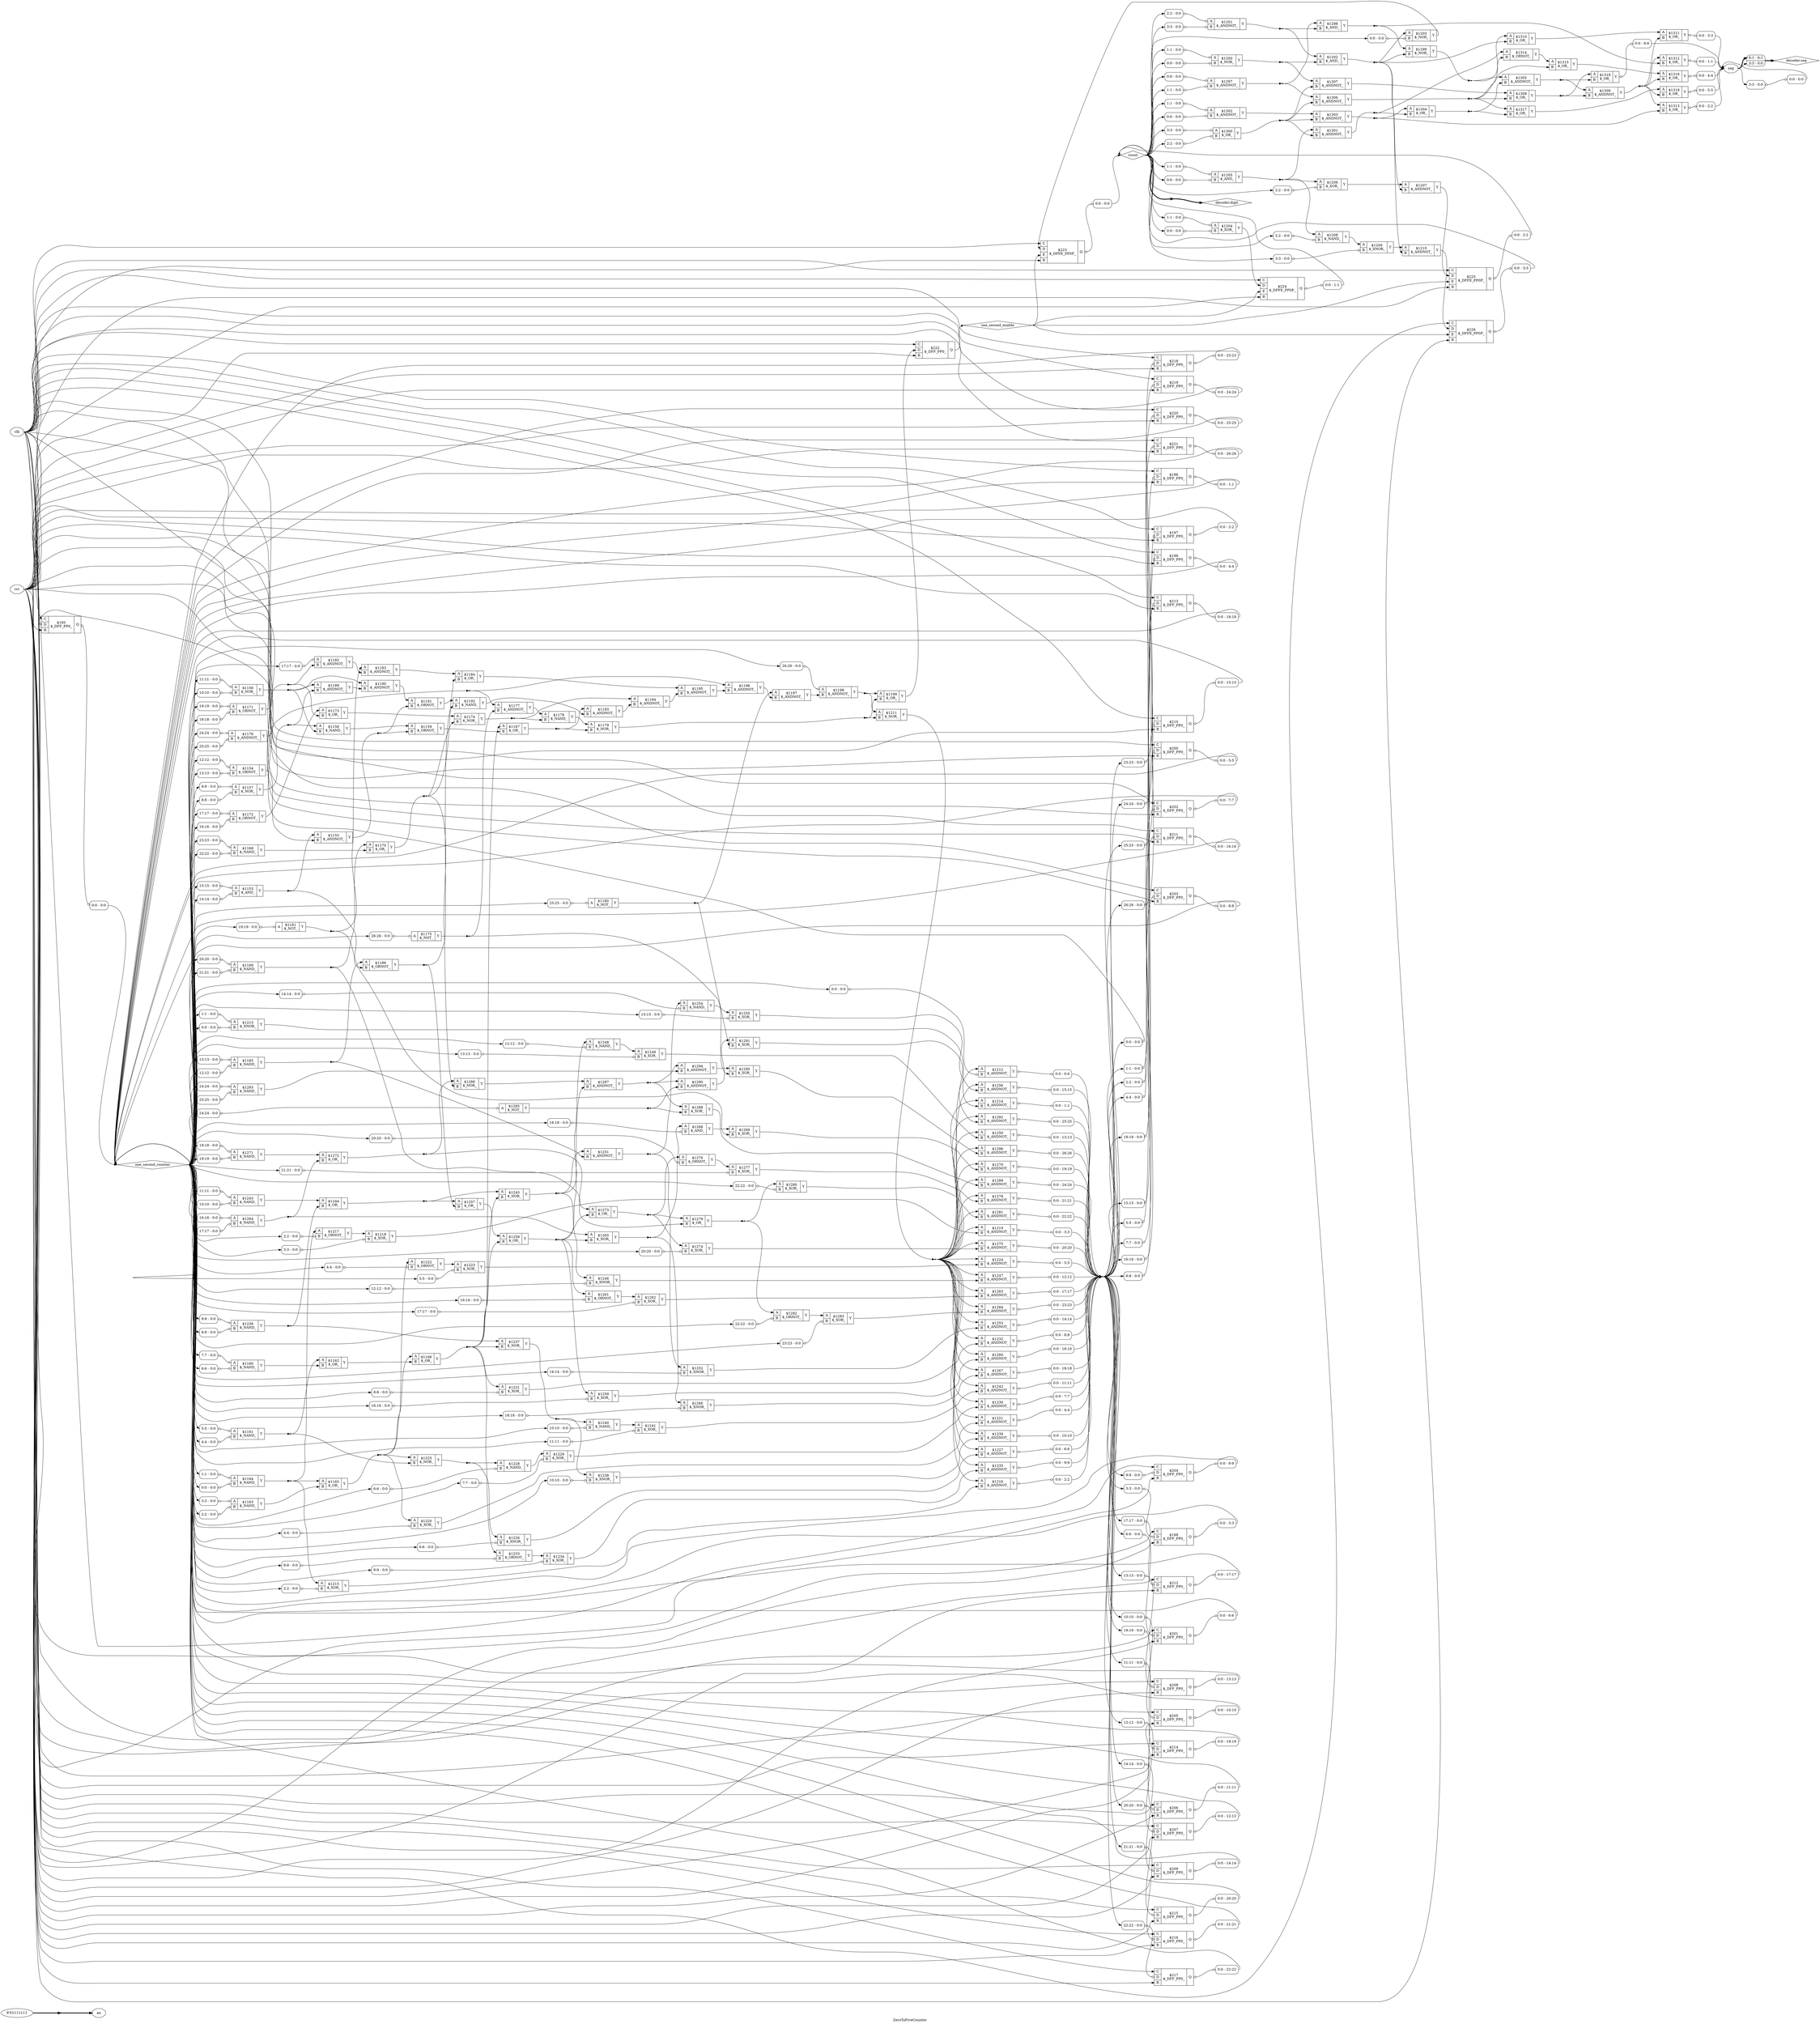 digraph "ZeroToFiveCounter" {
label="ZeroToFiveCounter";
rankdir="LR";
remincross=true;
n134 [ shape=octagon, label="an", color="black", fontcolor="black" ];
n135 [ shape=octagon, label="clk", color="black", fontcolor="black" ];
n136 [ shape=diamond, label="count", color="black", fontcolor="black" ];
n137 [ shape=diamond, label="decoder.digit", color="black", fontcolor="black" ];
n138 [ shape=diamond, label="decoder.seg", color="black", fontcolor="black" ];
n139 [ shape=diamond, label="one_second_counter", color="black", fontcolor="black" ];
n140 [ shape=diamond, label="one_second_enable", color="black", fontcolor="black" ];
n141 [ shape=octagon, label="rst", color="black", fontcolor="black" ];
n142 [ shape=octagon, label="seg", color="black", fontcolor="black" ];
c146 [ shape=record, label="{{<p143> A|<p144> B}|$1153\n$_AND_|{<p145> Y}}",  ];
x0 [ shape=record, style=rounded, label="<s0> 15:15 - 0:0 ", color="black", fontcolor="black" ];
x0:e -> c146:p143:w [arrowhead=odiamond, arrowtail=odiamond, dir=both, color="black", fontcolor="black", label=""];
x1 [ shape=record, style=rounded, label="<s0> 14:14 - 0:0 ", color="black", fontcolor="black" ];
x1:e -> c146:p144:w [arrowhead=odiamond, arrowtail=odiamond, dir=both, color="black", fontcolor="black", label=""];
c147 [ shape=record, label="{{<p143> A|<p144> B}|$1154\n$_ORNOT_|{<p145> Y}}",  ];
x2 [ shape=record, style=rounded, label="<s0> 12:12 - 0:0 ", color="black", fontcolor="black" ];
x2:e -> c147:p143:w [arrowhead=odiamond, arrowtail=odiamond, dir=both, color="black", fontcolor="black", label=""];
x3 [ shape=record, style=rounded, label="<s0> 13:13 - 0:0 ", color="black", fontcolor="black" ];
x3:e -> c147:p144:w [arrowhead=odiamond, arrowtail=odiamond, dir=both, color="black", fontcolor="black", label=""];
c148 [ shape=record, label="{{<p143> A|<p144> B}|$1155\n$_ANDNOT_|{<p145> Y}}",  ];
c149 [ shape=record, label="{{<p143> A|<p144> B}|$1156\n$_NOR_|{<p145> Y}}",  ];
x4 [ shape=record, style=rounded, label="<s0> 11:11 - 0:0 ", color="black", fontcolor="black" ];
x4:e -> c149:p143:w [arrowhead=odiamond, arrowtail=odiamond, dir=both, color="black", fontcolor="black", label=""];
x5 [ shape=record, style=rounded, label="<s0> 10:10 - 0:0 ", color="black", fontcolor="black" ];
x5:e -> c149:p144:w [arrowhead=odiamond, arrowtail=odiamond, dir=both, color="black", fontcolor="black", label=""];
c150 [ shape=record, label="{{<p143> A|<p144> B}|$1157\n$_NOR_|{<p145> Y}}",  ];
x6 [ shape=record, style=rounded, label="<s0> 9:9 - 0:0 ", color="black", fontcolor="black" ];
x6:e -> c150:p143:w [arrowhead=odiamond, arrowtail=odiamond, dir=both, color="black", fontcolor="black", label=""];
x7 [ shape=record, style=rounded, label="<s0> 8:8 - 0:0 ", color="black", fontcolor="black" ];
x7:e -> c150:p144:w [arrowhead=odiamond, arrowtail=odiamond, dir=both, color="black", fontcolor="black", label=""];
c151 [ shape=record, label="{{<p143> A|<p144> B}|$1158\n$_NAND_|{<p145> Y}}",  ];
c152 [ shape=record, label="{{<p143> A|<p144> B}|$1159\n$_ORNOT_|{<p145> Y}}",  ];
c153 [ shape=record, label="{{<p143> A|<p144> B}|$1160\n$_NAND_|{<p145> Y}}",  ];
x8 [ shape=record, style=rounded, label="<s0> 7:7 - 0:0 ", color="black", fontcolor="black" ];
x8:e -> c153:p143:w [arrowhead=odiamond, arrowtail=odiamond, dir=both, color="black", fontcolor="black", label=""];
x9 [ shape=record, style=rounded, label="<s0> 6:6 - 0:0 ", color="black", fontcolor="black" ];
x9:e -> c153:p144:w [arrowhead=odiamond, arrowtail=odiamond, dir=both, color="black", fontcolor="black", label=""];
c154 [ shape=record, label="{{<p143> A|<p144> B}|$1161\n$_NAND_|{<p145> Y}}",  ];
x10 [ shape=record, style=rounded, label="<s0> 5:5 - 0:0 ", color="black", fontcolor="black" ];
x10:e -> c154:p143:w [arrowhead=odiamond, arrowtail=odiamond, dir=both, color="black", fontcolor="black", label=""];
x11 [ shape=record, style=rounded, label="<s0> 4:4 - 0:0 ", color="black", fontcolor="black" ];
x11:e -> c154:p144:w [arrowhead=odiamond, arrowtail=odiamond, dir=both, color="black", fontcolor="black", label=""];
c155 [ shape=record, label="{{<p143> A|<p144> B}|$1162\n$_OR_|{<p145> Y}}",  ];
c156 [ shape=record, label="{{<p143> A|<p144> B}|$1163\n$_NAND_|{<p145> Y}}",  ];
x12 [ shape=record, style=rounded, label="<s0> 3:3 - 0:0 ", color="black", fontcolor="black" ];
x12:e -> c156:p143:w [arrowhead=odiamond, arrowtail=odiamond, dir=both, color="black", fontcolor="black", label=""];
x13 [ shape=record, style=rounded, label="<s0> 2:2 - 0:0 ", color="black", fontcolor="black" ];
x13:e -> c156:p144:w [arrowhead=odiamond, arrowtail=odiamond, dir=both, color="black", fontcolor="black", label=""];
c157 [ shape=record, label="{{<p143> A|<p144> B}|$1164\n$_NAND_|{<p145> Y}}",  ];
x14 [ shape=record, style=rounded, label="<s0> 1:1 - 0:0 ", color="black", fontcolor="black" ];
x14:e -> c157:p143:w [arrowhead=odiamond, arrowtail=odiamond, dir=both, color="black", fontcolor="black", label=""];
x15 [ shape=record, style=rounded, label="<s0> 0:0 - 0:0 ", color="black", fontcolor="black" ];
x15:e -> c157:p144:w [arrowhead=odiamond, arrowtail=odiamond, dir=both, color="black", fontcolor="black", label=""];
c158 [ shape=record, label="{{<p143> A|<p144> B}|$1165\n$_OR_|{<p145> Y}}",  ];
c159 [ shape=record, label="{{<p143> A|<p144> B}|$1166\n$_OR_|{<p145> Y}}",  ];
c160 [ shape=record, label="{{<p143> A|<p144> B}|$1167\n$_OR_|{<p145> Y}}",  ];
c161 [ shape=record, label="{{<p143> A|<p144> B}|$1168\n$_NAND_|{<p145> Y}}",  ];
x16 [ shape=record, style=rounded, label="<s0> 23:23 - 0:0 ", color="black", fontcolor="black" ];
x16:e -> c161:p143:w [arrowhead=odiamond, arrowtail=odiamond, dir=both, color="black", fontcolor="black", label=""];
x17 [ shape=record, style=rounded, label="<s0> 22:22 - 0:0 ", color="black", fontcolor="black" ];
x17:e -> c161:p144:w [arrowhead=odiamond, arrowtail=odiamond, dir=both, color="black", fontcolor="black", label=""];
c162 [ shape=record, label="{{<p143> A|<p144> B}|$1169\n$_NAND_|{<p145> Y}}",  ];
x18 [ shape=record, style=rounded, label="<s0> 20:20 - 0:0 ", color="black", fontcolor="black" ];
x18:e -> c162:p143:w [arrowhead=odiamond, arrowtail=odiamond, dir=both, color="black", fontcolor="black", label=""];
x19 [ shape=record, style=rounded, label="<s0> 21:21 - 0:0 ", color="black", fontcolor="black" ];
x19:e -> c162:p144:w [arrowhead=odiamond, arrowtail=odiamond, dir=both, color="black", fontcolor="black", label=""];
c163 [ shape=record, label="{{<p143> A|<p144> B}|$1170\n$_OR_|{<p145> Y}}",  ];
c164 [ shape=record, label="{{<p143> A|<p144> B}|$1171\n$_ORNOT_|{<p145> Y}}",  ];
x20 [ shape=record, style=rounded, label="<s0> 19:19 - 0:0 ", color="black", fontcolor="black" ];
x20:e -> c164:p143:w [arrowhead=odiamond, arrowtail=odiamond, dir=both, color="black", fontcolor="black", label=""];
x21 [ shape=record, style=rounded, label="<s0> 18:18 - 0:0 ", color="black", fontcolor="black" ];
x21:e -> c164:p144:w [arrowhead=odiamond, arrowtail=odiamond, dir=both, color="black", fontcolor="black", label=""];
c165 [ shape=record, label="{{<p143> A|<p144> B}|$1172\n$_ORNOT_|{<p145> Y}}",  ];
x22 [ shape=record, style=rounded, label="<s0> 17:17 - 0:0 ", color="black", fontcolor="black" ];
x22:e -> c165:p143:w [arrowhead=odiamond, arrowtail=odiamond, dir=both, color="black", fontcolor="black", label=""];
x23 [ shape=record, style=rounded, label="<s0> 16:16 - 0:0 ", color="black", fontcolor="black" ];
x23:e -> c165:p144:w [arrowhead=odiamond, arrowtail=odiamond, dir=both, color="black", fontcolor="black", label=""];
c166 [ shape=record, label="{{<p143> A|<p144> B}|$1173\n$_OR_|{<p145> Y}}",  ];
c167 [ shape=record, label="{{<p143> A|<p144> B}|$1174\n$_NOR_|{<p145> Y}}",  ];
c168 [ shape=record, label="{{<p143> A}|$1175\n$_NOT_|{<p145> Y}}",  ];
x24 [ shape=record, style=rounded, label="<s0> 26:26 - 0:0 ", color="black", fontcolor="black" ];
x24:e -> c168:p143:w [arrowhead=odiamond, arrowtail=odiamond, dir=both, color="black", fontcolor="black", label=""];
c169 [ shape=record, label="{{<p143> A|<p144> B}|$1176\n$_ANDNOT_|{<p145> Y}}",  ];
x25 [ shape=record, style=rounded, label="<s0> 24:24 - 0:0 ", color="black", fontcolor="black" ];
x25:e -> c169:p143:w [arrowhead=odiamond, arrowtail=odiamond, dir=both, color="black", fontcolor="black", label=""];
x26 [ shape=record, style=rounded, label="<s0> 25:25 - 0:0 ", color="black", fontcolor="black" ];
x26:e -> c169:p144:w [arrowhead=odiamond, arrowtail=odiamond, dir=both, color="black", fontcolor="black", label=""];
c170 [ shape=record, label="{{<p143> A|<p144> B}|$1177\n$_ANDNOT_|{<p145> Y}}",  ];
c171 [ shape=record, label="{{<p143> A|<p144> B}|$1178\n$_NAND_|{<p145> Y}}",  ];
c172 [ shape=record, label="{{<p143> A|<p144> B}|$1179\n$_NOR_|{<p145> Y}}",  ];
c173 [ shape=record, label="{{<p143> A}|$1180\n$_NOT_|{<p145> Y}}",  ];
x27 [ shape=record, style=rounded, label="<s0> 25:25 - 0:0 ", color="black", fontcolor="black" ];
x27:e -> c173:p143:w [arrowhead=odiamond, arrowtail=odiamond, dir=both, color="black", fontcolor="black", label=""];
c174 [ shape=record, label="{{<p143> A}|$1181\n$_NOT_|{<p145> Y}}",  ];
x28 [ shape=record, style=rounded, label="<s0> 19:19 - 0:0 ", color="black", fontcolor="black" ];
x28:e -> c174:p143:w [arrowhead=odiamond, arrowtail=odiamond, dir=both, color="black", fontcolor="black", label=""];
c175 [ shape=record, label="{{<p143> A|<p144> B}|$1182\n$_ANDNOT_|{<p145> Y}}",  ];
x29 [ shape=record, style=rounded, label="<s0> 17:17 - 0:0 ", color="black", fontcolor="black" ];
x29:e -> c175:p143:w [arrowhead=odiamond, arrowtail=odiamond, dir=both, color="black", fontcolor="black", label=""];
c176 [ shape=record, label="{{<p143> A|<p144> B}|$1183\n$_ANDNOT_|{<p145> Y}}",  ];
c177 [ shape=record, label="{{<p143> A|<p144> B}|$1184\n$_OR_|{<p145> Y}}",  ];
c178 [ shape=record, label="{{<p143> A|<p144> B}|$1185\n$_NAND_|{<p145> Y}}",  ];
x30 [ shape=record, style=rounded, label="<s0> 13:13 - 0:0 ", color="black", fontcolor="black" ];
x30:e -> c178:p143:w [arrowhead=odiamond, arrowtail=odiamond, dir=both, color="black", fontcolor="black", label=""];
x31 [ shape=record, style=rounded, label="<s0> 12:12 - 0:0 ", color="black", fontcolor="black" ];
x31:e -> c178:p144:w [arrowhead=odiamond, arrowtail=odiamond, dir=both, color="black", fontcolor="black", label=""];
c179 [ shape=record, label="{{<p143> A|<p144> B}|$1186\n$_ORNOT_|{<p145> Y}}",  ];
c180 [ shape=record, label="{{<p143> A|<p144> B}|$1189\n$_ANDNOT_|{<p145> Y}}",  ];
c181 [ shape=record, label="{{<p143> A|<p144> B}|$1190\n$_ANDNOT_|{<p145> Y}}",  ];
c182 [ shape=record, label="{{<p143> A|<p144> B}|$1191\n$_ORNOT_|{<p145> Y}}",  ];
c183 [ shape=record, label="{{<p143> A|<p144> B}|$1192\n$_NAND_|{<p145> Y}}",  ];
c184 [ shape=record, label="{{<p143> A|<p144> B}|$1193\n$_ANDNOT_|{<p145> Y}}",  ];
c185 [ shape=record, label="{{<p143> A|<p144> B}|$1194\n$_ANDNOT_|{<p145> Y}}",  ];
c186 [ shape=record, label="{{<p143> A|<p144> B}|$1195\n$_ANDNOT_|{<p145> Y}}",  ];
c187 [ shape=record, label="{{<p143> A|<p144> B}|$1196\n$_ANDNOT_|{<p145> Y}}",  ];
c188 [ shape=record, label="{{<p143> A|<p144> B}|$1197\n$_ANDNOT_|{<p145> Y}}",  ];
c189 [ shape=record, label="{{<p143> A|<p144> B}|$1198\n$_ANDNOT_|{<p145> Y}}",  ];
x32 [ shape=record, style=rounded, label="<s0> 26:26 - 0:0 ", color="black", fontcolor="black" ];
x32:e -> c189:p143:w [arrowhead=odiamond, arrowtail=odiamond, dir=both, color="black", fontcolor="black", label=""];
c190 [ shape=record, label="{{<p143> A|<p144> B}|$1199\n$_OR_|{<p145> Y}}",  ];
c191 [ shape=record, label="{{<p143> A|<p144> B}|$1200\n$_NOR_|{<p145> Y}}",  ];
x33 [ shape=record, style=rounded, label="<s0> 1:1 - 0:0 ", color="black", fontcolor="black" ];
x33:e -> c191:p143:w [arrowhead=odiamond, arrowtail=odiamond, dir=both, color="black", fontcolor="black", label=""];
x34 [ shape=record, style=rounded, label="<s0> 0:0 - 0:0 ", color="black", fontcolor="black" ];
x34:e -> c191:p144:w [arrowhead=odiamond, arrowtail=odiamond, dir=both, color="black", fontcolor="black", label=""];
c192 [ shape=record, label="{{<p143> A|<p144> B}|$1201\n$_ANDNOT_|{<p145> Y}}",  ];
x35 [ shape=record, style=rounded, label="<s0> 2:2 - 0:0 ", color="black", fontcolor="black" ];
x35:e -> c192:p143:w [arrowhead=odiamond, arrowtail=odiamond, dir=both, color="black", fontcolor="black", label=""];
x36 [ shape=record, style=rounded, label="<s0> 3:3 - 0:0 ", color="black", fontcolor="black" ];
x36:e -> c192:p144:w [arrowhead=odiamond, arrowtail=odiamond, dir=both, color="black", fontcolor="black", label=""];
c193 [ shape=record, label="{{<p143> A|<p144> B}|$1202\n$_AND_|{<p145> Y}}",  ];
c194 [ shape=record, label="{{<p143> A|<p144> B}|$1203\n$_NOR_|{<p145> Y}}",  ];
x37 [ shape=record, style=rounded, label="<s0> 0:0 - 0:0 ", color="black", fontcolor="black" ];
x37:e -> c194:p144:w [arrowhead=odiamond, arrowtail=odiamond, dir=both, color="black", fontcolor="black", label=""];
c195 [ shape=record, label="{{<p143> A|<p144> B}|$1204\n$_XOR_|{<p145> Y}}",  ];
x38 [ shape=record, style=rounded, label="<s0> 1:1 - 0:0 ", color="black", fontcolor="black" ];
x38:e -> c195:p143:w [arrowhead=odiamond, arrowtail=odiamond, dir=both, color="black", fontcolor="black", label=""];
x39 [ shape=record, style=rounded, label="<s0> 0:0 - 0:0 ", color="black", fontcolor="black" ];
x39:e -> c195:p144:w [arrowhead=odiamond, arrowtail=odiamond, dir=both, color="black", fontcolor="black", label=""];
c196 [ shape=record, label="{{<p143> A|<p144> B}|$1205\n$_AND_|{<p145> Y}}",  ];
x40 [ shape=record, style=rounded, label="<s0> 1:1 - 0:0 ", color="black", fontcolor="black" ];
x40:e -> c196:p143:w [arrowhead=odiamond, arrowtail=odiamond, dir=both, color="black", fontcolor="black", label=""];
x41 [ shape=record, style=rounded, label="<s0> 0:0 - 0:0 ", color="black", fontcolor="black" ];
x41:e -> c196:p144:w [arrowhead=odiamond, arrowtail=odiamond, dir=both, color="black", fontcolor="black", label=""];
c197 [ shape=record, label="{{<p143> A|<p144> B}|$1206\n$_XOR_|{<p145> Y}}",  ];
x42 [ shape=record, style=rounded, label="<s0> 2:2 - 0:0 ", color="black", fontcolor="black" ];
x42:e -> c197:p144:w [arrowhead=odiamond, arrowtail=odiamond, dir=both, color="black", fontcolor="black", label=""];
c198 [ shape=record, label="{{<p143> A|<p144> B}|$1207\n$_ANDNOT_|{<p145> Y}}",  ];
c199 [ shape=record, label="{{<p143> A|<p144> B}|$1208\n$_NAND_|{<p145> Y}}",  ];
x43 [ shape=record, style=rounded, label="<s0> 2:2 - 0:0 ", color="black", fontcolor="black" ];
x43:e -> c199:p144:w [arrowhead=odiamond, arrowtail=odiamond, dir=both, color="black", fontcolor="black", label=""];
c200 [ shape=record, label="{{<p143> A|<p144> B}|$1209\n$_XNOR_|{<p145> Y}}",  ];
x44 [ shape=record, style=rounded, label="<s0> 3:3 - 0:0 ", color="black", fontcolor="black" ];
x44:e -> c200:p144:w [arrowhead=odiamond, arrowtail=odiamond, dir=both, color="black", fontcolor="black", label=""];
c201 [ shape=record, label="{{<p143> A|<p144> B}|$1210\n$_ANDNOT_|{<p145> Y}}",  ];
c202 [ shape=record, label="{{<p143> A|<p144> B}|$1211\n$_NOR_|{<p145> Y}}",  ];
c203 [ shape=record, label="{{<p143> A|<p144> B}|$1212\n$_ANDNOT_|{<p145> Y}}",  ];
x45 [ shape=record, style=rounded, label="<s0> 0:0 - 0:0 ", color="black", fontcolor="black" ];
x45:e -> c203:p144:w [arrowhead=odiamond, arrowtail=odiamond, dir=both, color="black", fontcolor="black", label=""];
x46 [ shape=record, style=rounded, label="<s0> 0:0 - 0:0 ", color="black", fontcolor="black" ];
c203:p145:e -> x46:w [arrowhead=odiamond, arrowtail=odiamond, dir=both, color="black", fontcolor="black", label=""];
c204 [ shape=record, label="{{<p143> A|<p144> B}|$1213\n$_XNOR_|{<p145> Y}}",  ];
x47 [ shape=record, style=rounded, label="<s0> 1:1 - 0:0 ", color="black", fontcolor="black" ];
x47:e -> c204:p143:w [arrowhead=odiamond, arrowtail=odiamond, dir=both, color="black", fontcolor="black", label=""];
x48 [ shape=record, style=rounded, label="<s0> 0:0 - 0:0 ", color="black", fontcolor="black" ];
x48:e -> c204:p144:w [arrowhead=odiamond, arrowtail=odiamond, dir=both, color="black", fontcolor="black", label=""];
c205 [ shape=record, label="{{<p143> A|<p144> B}|$1214\n$_ANDNOT_|{<p145> Y}}",  ];
x49 [ shape=record, style=rounded, label="<s0> 0:0 - 1:1 ", color="black", fontcolor="black" ];
c205:p145:e -> x49:w [arrowhead=odiamond, arrowtail=odiamond, dir=both, color="black", fontcolor="black", label=""];
c206 [ shape=record, label="{{<p143> A|<p144> B}|$1215\n$_XOR_|{<p145> Y}}",  ];
x50 [ shape=record, style=rounded, label="<s0> 2:2 - 0:0 ", color="black", fontcolor="black" ];
x50:e -> c206:p144:w [arrowhead=odiamond, arrowtail=odiamond, dir=both, color="black", fontcolor="black", label=""];
c207 [ shape=record, label="{{<p143> A|<p144> B}|$1216\n$_ANDNOT_|{<p145> Y}}",  ];
x51 [ shape=record, style=rounded, label="<s0> 0:0 - 2:2 ", color="black", fontcolor="black" ];
c207:p145:e -> x51:w [arrowhead=odiamond, arrowtail=odiamond, dir=both, color="black", fontcolor="black", label=""];
c208 [ shape=record, label="{{<p143> A|<p144> B}|$1217\n$_ORNOT_|{<p145> Y}}",  ];
x52 [ shape=record, style=rounded, label="<s0> 2:2 - 0:0 ", color="black", fontcolor="black" ];
x52:e -> c208:p144:w [arrowhead=odiamond, arrowtail=odiamond, dir=both, color="black", fontcolor="black", label=""];
c209 [ shape=record, label="{{<p143> A|<p144> B}|$1218\n$_XOR_|{<p145> Y}}",  ];
x53 [ shape=record, style=rounded, label="<s0> 3:3 - 0:0 ", color="black", fontcolor="black" ];
x53:e -> c209:p144:w [arrowhead=odiamond, arrowtail=odiamond, dir=both, color="black", fontcolor="black", label=""];
c210 [ shape=record, label="{{<p143> A|<p144> B}|$1219\n$_ANDNOT_|{<p145> Y}}",  ];
x54 [ shape=record, style=rounded, label="<s0> 0:0 - 3:3 ", color="black", fontcolor="black" ];
c210:p145:e -> x54:w [arrowhead=odiamond, arrowtail=odiamond, dir=both, color="black", fontcolor="black", label=""];
c211 [ shape=record, label="{{<p143> A|<p144> B}|$1220\n$_XOR_|{<p145> Y}}",  ];
x55 [ shape=record, style=rounded, label="<s0> 4:4 - 0:0 ", color="black", fontcolor="black" ];
x55:e -> c211:p144:w [arrowhead=odiamond, arrowtail=odiamond, dir=both, color="black", fontcolor="black", label=""];
c212 [ shape=record, label="{{<p143> A|<p144> B}|$1221\n$_ANDNOT_|{<p145> Y}}",  ];
x56 [ shape=record, style=rounded, label="<s0> 0:0 - 4:4 ", color="black", fontcolor="black" ];
c212:p145:e -> x56:w [arrowhead=odiamond, arrowtail=odiamond, dir=both, color="black", fontcolor="black", label=""];
c213 [ shape=record, label="{{<p143> A|<p144> B}|$1222\n$_ORNOT_|{<p145> Y}}",  ];
x57 [ shape=record, style=rounded, label="<s0> 4:4 - 0:0 ", color="black", fontcolor="black" ];
x57:e -> c213:p144:w [arrowhead=odiamond, arrowtail=odiamond, dir=both, color="black", fontcolor="black", label=""];
c214 [ shape=record, label="{{<p143> A|<p144> B}|$1223\n$_XOR_|{<p145> Y}}",  ];
x58 [ shape=record, style=rounded, label="<s0> 5:5 - 0:0 ", color="black", fontcolor="black" ];
x58:e -> c214:p144:w [arrowhead=odiamond, arrowtail=odiamond, dir=both, color="black", fontcolor="black", label=""];
c215 [ shape=record, label="{{<p143> A|<p144> B}|$1224\n$_ANDNOT_|{<p145> Y}}",  ];
x59 [ shape=record, style=rounded, label="<s0> 0:0 - 5:5 ", color="black", fontcolor="black" ];
c215:p145:e -> x59:w [arrowhead=odiamond, arrowtail=odiamond, dir=both, color="black", fontcolor="black", label=""];
c216 [ shape=record, label="{{<p143> A|<p144> B}|$1225\n$_NOR_|{<p145> Y}}",  ];
c217 [ shape=record, label="{{<p143> A|<p144> B}|$1226\n$_XNOR_|{<p145> Y}}",  ];
x60 [ shape=record, style=rounded, label="<s0> 6:6 - 0:0 ", color="black", fontcolor="black" ];
x60:e -> c217:p144:w [arrowhead=odiamond, arrowtail=odiamond, dir=both, color="black", fontcolor="black", label=""];
c218 [ shape=record, label="{{<p143> A|<p144> B}|$1227\n$_ANDNOT_|{<p145> Y}}",  ];
x61 [ shape=record, style=rounded, label="<s0> 0:0 - 6:6 ", color="black", fontcolor="black" ];
c218:p145:e -> x61:w [arrowhead=odiamond, arrowtail=odiamond, dir=both, color="black", fontcolor="black", label=""];
c219 [ shape=record, label="{{<p143> A|<p144> B}|$1228\n$_NAND_|{<p145> Y}}",  ];
x62 [ shape=record, style=rounded, label="<s0> 6:6 - 0:0 ", color="black", fontcolor="black" ];
x62:e -> c219:p144:w [arrowhead=odiamond, arrowtail=odiamond, dir=both, color="black", fontcolor="black", label=""];
c220 [ shape=record, label="{{<p143> A|<p144> B}|$1229\n$_XOR_|{<p145> Y}}",  ];
x63 [ shape=record, style=rounded, label="<s0> 7:7 - 0:0 ", color="black", fontcolor="black" ];
x63:e -> c220:p144:w [arrowhead=odiamond, arrowtail=odiamond, dir=both, color="black", fontcolor="black", label=""];
c221 [ shape=record, label="{{<p143> A|<p144> B}|$1230\n$_ANDNOT_|{<p145> Y}}",  ];
x64 [ shape=record, style=rounded, label="<s0> 0:0 - 7:7 ", color="black", fontcolor="black" ];
c221:p145:e -> x64:w [arrowhead=odiamond, arrowtail=odiamond, dir=both, color="black", fontcolor="black", label=""];
c222 [ shape=record, label="{{<p143> A|<p144> B}|$1231\n$_XOR_|{<p145> Y}}",  ];
x65 [ shape=record, style=rounded, label="<s0> 8:8 - 0:0 ", color="black", fontcolor="black" ];
x65:e -> c222:p144:w [arrowhead=odiamond, arrowtail=odiamond, dir=both, color="black", fontcolor="black", label=""];
c223 [ shape=record, label="{{<p143> A|<p144> B}|$1232\n$_ANDNOT_|{<p145> Y}}",  ];
x66 [ shape=record, style=rounded, label="<s0> 0:0 - 8:8 ", color="black", fontcolor="black" ];
c223:p145:e -> x66:w [arrowhead=odiamond, arrowtail=odiamond, dir=both, color="black", fontcolor="black", label=""];
c224 [ shape=record, label="{{<p143> A|<p144> B}|$1233\n$_ORNOT_|{<p145> Y}}",  ];
x67 [ shape=record, style=rounded, label="<s0> 8:8 - 0:0 ", color="black", fontcolor="black" ];
x67:e -> c224:p144:w [arrowhead=odiamond, arrowtail=odiamond, dir=both, color="black", fontcolor="black", label=""];
c225 [ shape=record, label="{{<p143> A|<p144> B}|$1234\n$_XOR_|{<p145> Y}}",  ];
x68 [ shape=record, style=rounded, label="<s0> 9:9 - 0:0 ", color="black", fontcolor="black" ];
x68:e -> c225:p144:w [arrowhead=odiamond, arrowtail=odiamond, dir=both, color="black", fontcolor="black", label=""];
c226 [ shape=record, label="{{<p143> A|<p144> B}|$1235\n$_ANDNOT_|{<p145> Y}}",  ];
x69 [ shape=record, style=rounded, label="<s0> 0:0 - 9:9 ", color="black", fontcolor="black" ];
c226:p145:e -> x69:w [arrowhead=odiamond, arrowtail=odiamond, dir=both, color="black", fontcolor="black", label=""];
c227 [ shape=record, label="{{<p143> A|<p144> B}|$1236\n$_NAND_|{<p145> Y}}",  ];
x70 [ shape=record, style=rounded, label="<s0> 9:9 - 0:0 ", color="black", fontcolor="black" ];
x70:e -> c227:p143:w [arrowhead=odiamond, arrowtail=odiamond, dir=both, color="black", fontcolor="black", label=""];
x71 [ shape=record, style=rounded, label="<s0> 8:8 - 0:0 ", color="black", fontcolor="black" ];
x71:e -> c227:p144:w [arrowhead=odiamond, arrowtail=odiamond, dir=both, color="black", fontcolor="black", label=""];
c228 [ shape=record, label="{{<p143> A|<p144> B}|$1237\n$_NOR_|{<p145> Y}}",  ];
c229 [ shape=record, label="{{<p143> A|<p144> B}|$1238\n$_XNOR_|{<p145> Y}}",  ];
x72 [ shape=record, style=rounded, label="<s0> 10:10 - 0:0 ", color="black", fontcolor="black" ];
x72:e -> c229:p144:w [arrowhead=odiamond, arrowtail=odiamond, dir=both, color="black", fontcolor="black", label=""];
c230 [ shape=record, label="{{<p143> A|<p144> B}|$1239\n$_ANDNOT_|{<p145> Y}}",  ];
x73 [ shape=record, style=rounded, label="<s0> 0:0 - 10:10 ", color="black", fontcolor="black" ];
c230:p145:e -> x73:w [arrowhead=odiamond, arrowtail=odiamond, dir=both, color="black", fontcolor="black", label=""];
c231 [ shape=record, label="{{<p143> A|<p144> B}|$1240\n$_NAND_|{<p145> Y}}",  ];
x74 [ shape=record, style=rounded, label="<s0> 10:10 - 0:0 ", color="black", fontcolor="black" ];
x74:e -> c231:p144:w [arrowhead=odiamond, arrowtail=odiamond, dir=both, color="black", fontcolor="black", label=""];
c232 [ shape=record, label="{{<p143> A|<p144> B}|$1241\n$_XOR_|{<p145> Y}}",  ];
x75 [ shape=record, style=rounded, label="<s0> 11:11 - 0:0 ", color="black", fontcolor="black" ];
x75:e -> c232:p144:w [arrowhead=odiamond, arrowtail=odiamond, dir=both, color="black", fontcolor="black", label=""];
c233 [ shape=record, label="{{<p143> A|<p144> B}|$1242\n$_ANDNOT_|{<p145> Y}}",  ];
x76 [ shape=record, style=rounded, label="<s0> 0:0 - 11:11 ", color="black", fontcolor="black" ];
c233:p145:e -> x76:w [arrowhead=odiamond, arrowtail=odiamond, dir=both, color="black", fontcolor="black", label=""];
c234 [ shape=record, label="{{<p143> A|<p144> B}|$1243\n$_NAND_|{<p145> Y}}",  ];
x77 [ shape=record, style=rounded, label="<s0> 11:11 - 0:0 ", color="black", fontcolor="black" ];
x77:e -> c234:p143:w [arrowhead=odiamond, arrowtail=odiamond, dir=both, color="black", fontcolor="black", label=""];
x78 [ shape=record, style=rounded, label="<s0> 10:10 - 0:0 ", color="black", fontcolor="black" ];
x78:e -> c234:p144:w [arrowhead=odiamond, arrowtail=odiamond, dir=both, color="black", fontcolor="black", label=""];
c235 [ shape=record, label="{{<p143> A|<p144> B}|$1244\n$_OR_|{<p145> Y}}",  ];
c236 [ shape=record, label="{{<p143> A|<p144> B}|$1245\n$_NOR_|{<p145> Y}}",  ];
c237 [ shape=record, label="{{<p143> A|<p144> B}|$1246\n$_XNOR_|{<p145> Y}}",  ];
x79 [ shape=record, style=rounded, label="<s0> 12:12 - 0:0 ", color="black", fontcolor="black" ];
x79:e -> c237:p144:w [arrowhead=odiamond, arrowtail=odiamond, dir=both, color="black", fontcolor="black", label=""];
c238 [ shape=record, label="{{<p143> A|<p144> B}|$1247\n$_ANDNOT_|{<p145> Y}}",  ];
x80 [ shape=record, style=rounded, label="<s0> 0:0 - 12:12 ", color="black", fontcolor="black" ];
c238:p145:e -> x80:w [arrowhead=odiamond, arrowtail=odiamond, dir=both, color="black", fontcolor="black", label=""];
c239 [ shape=record, label="{{<p143> A|<p144> B}|$1248\n$_NAND_|{<p145> Y}}",  ];
x81 [ shape=record, style=rounded, label="<s0> 12:12 - 0:0 ", color="black", fontcolor="black" ];
x81:e -> c239:p144:w [arrowhead=odiamond, arrowtail=odiamond, dir=both, color="black", fontcolor="black", label=""];
c240 [ shape=record, label="{{<p143> A|<p144> B}|$1249\n$_XOR_|{<p145> Y}}",  ];
x82 [ shape=record, style=rounded, label="<s0> 13:13 - 0:0 ", color="black", fontcolor="black" ];
x82:e -> c240:p144:w [arrowhead=odiamond, arrowtail=odiamond, dir=both, color="black", fontcolor="black", label=""];
c241 [ shape=record, label="{{<p143> A|<p144> B}|$1250\n$_ANDNOT_|{<p145> Y}}",  ];
x83 [ shape=record, style=rounded, label="<s0> 0:0 - 13:13 ", color="black", fontcolor="black" ];
c241:p145:e -> x83:w [arrowhead=odiamond, arrowtail=odiamond, dir=both, color="black", fontcolor="black", label=""];
c242 [ shape=record, label="{{<p143> A|<p144> B}|$1251\n$_ANDNOT_|{<p145> Y}}",  ];
c243 [ shape=record, label="{{<p143> A|<p144> B}|$1252\n$_XNOR_|{<p145> Y}}",  ];
x84 [ shape=record, style=rounded, label="<s0> 14:14 - 0:0 ", color="black", fontcolor="black" ];
x84:e -> c243:p144:w [arrowhead=odiamond, arrowtail=odiamond, dir=both, color="black", fontcolor="black", label=""];
c244 [ shape=record, label="{{<p143> A|<p144> B}|$1253\n$_ANDNOT_|{<p145> Y}}",  ];
x85 [ shape=record, style=rounded, label="<s0> 0:0 - 14:14 ", color="black", fontcolor="black" ];
c244:p145:e -> x85:w [arrowhead=odiamond, arrowtail=odiamond, dir=both, color="black", fontcolor="black", label=""];
c245 [ shape=record, label="{{<p143> A|<p144> B}|$1254\n$_NAND_|{<p145> Y}}",  ];
x86 [ shape=record, style=rounded, label="<s0> 14:14 - 0:0 ", color="black", fontcolor="black" ];
x86:e -> c245:p144:w [arrowhead=odiamond, arrowtail=odiamond, dir=both, color="black", fontcolor="black", label=""];
c246 [ shape=record, label="{{<p143> A|<p144> B}|$1255\n$_XOR_|{<p145> Y}}",  ];
x87 [ shape=record, style=rounded, label="<s0> 15:15 - 0:0 ", color="black", fontcolor="black" ];
x87:e -> c246:p144:w [arrowhead=odiamond, arrowtail=odiamond, dir=both, color="black", fontcolor="black", label=""];
c247 [ shape=record, label="{{<p143> A|<p144> B}|$1256\n$_ANDNOT_|{<p145> Y}}",  ];
x88 [ shape=record, style=rounded, label="<s0> 0:0 - 15:15 ", color="black", fontcolor="black" ];
c247:p145:e -> x88:w [arrowhead=odiamond, arrowtail=odiamond, dir=both, color="black", fontcolor="black", label=""];
c248 [ shape=record, label="{{<p143> A|<p144> B}|$1257\n$_OR_|{<p145> Y}}",  ];
c249 [ shape=record, label="{{<p143> A|<p144> B}|$1258\n$_OR_|{<p145> Y}}",  ];
c250 [ shape=record, label="{{<p143> A|<p144> B}|$1259\n$_XOR_|{<p145> Y}}",  ];
x89 [ shape=record, style=rounded, label="<s0> 16:16 - 0:0 ", color="black", fontcolor="black" ];
x89:e -> c250:p144:w [arrowhead=odiamond, arrowtail=odiamond, dir=both, color="black", fontcolor="black", label=""];
c251 [ shape=record, label="{{<p143> A|<p144> B}|$1260\n$_ANDNOT_|{<p145> Y}}",  ];
x90 [ shape=record, style=rounded, label="<s0> 0:0 - 16:16 ", color="black", fontcolor="black" ];
c251:p145:e -> x90:w [arrowhead=odiamond, arrowtail=odiamond, dir=both, color="black", fontcolor="black", label=""];
c252 [ shape=record, label="{{<p143> A|<p144> B}|$1261\n$_ORNOT_|{<p145> Y}}",  ];
x91 [ shape=record, style=rounded, label="<s0> 16:16 - 0:0 ", color="black", fontcolor="black" ];
x91:e -> c252:p144:w [arrowhead=odiamond, arrowtail=odiamond, dir=both, color="black", fontcolor="black", label=""];
c253 [ shape=record, label="{{<p143> A|<p144> B}|$1262\n$_XOR_|{<p145> Y}}",  ];
x92 [ shape=record, style=rounded, label="<s0> 17:17 - 0:0 ", color="black", fontcolor="black" ];
x92:e -> c253:p144:w [arrowhead=odiamond, arrowtail=odiamond, dir=both, color="black", fontcolor="black", label=""];
c254 [ shape=record, label="{{<p143> A|<p144> B}|$1263\n$_ANDNOT_|{<p145> Y}}",  ];
x93 [ shape=record, style=rounded, label="<s0> 0:0 - 17:17 ", color="black", fontcolor="black" ];
c254:p145:e -> x93:w [arrowhead=odiamond, arrowtail=odiamond, dir=both, color="black", fontcolor="black", label=""];
c255 [ shape=record, label="{{<p143> A|<p144> B}|$1264\n$_NAND_|{<p145> Y}}",  ];
x94 [ shape=record, style=rounded, label="<s0> 16:16 - 0:0 ", color="black", fontcolor="black" ];
x94:e -> c255:p143:w [arrowhead=odiamond, arrowtail=odiamond, dir=both, color="black", fontcolor="black", label=""];
x95 [ shape=record, style=rounded, label="<s0> 17:17 - 0:0 ", color="black", fontcolor="black" ];
x95:e -> c255:p144:w [arrowhead=odiamond, arrowtail=odiamond, dir=both, color="black", fontcolor="black", label=""];
c256 [ shape=record, label="{{<p143> A|<p144> B}|$1265\n$_NOR_|{<p145> Y}}",  ];
c257 [ shape=record, label="{{<p143> A|<p144> B}|$1266\n$_XNOR_|{<p145> Y}}",  ];
x96 [ shape=record, style=rounded, label="<s0> 18:18 - 0:0 ", color="black", fontcolor="black" ];
x96:e -> c257:p144:w [arrowhead=odiamond, arrowtail=odiamond, dir=both, color="black", fontcolor="black", label=""];
c258 [ shape=record, label="{{<p143> A|<p144> B}|$1267\n$_ANDNOT_|{<p145> Y}}",  ];
x97 [ shape=record, style=rounded, label="<s0> 0:0 - 18:18 ", color="black", fontcolor="black" ];
c258:p145:e -> x97:w [arrowhead=odiamond, arrowtail=odiamond, dir=both, color="black", fontcolor="black", label=""];
c259 [ shape=record, label="{{<p143> A|<p144> B}|$1268\n$_AND_|{<p145> Y}}",  ];
x98 [ shape=record, style=rounded, label="<s0> 18:18 - 0:0 ", color="black", fontcolor="black" ];
x98:e -> c259:p144:w [arrowhead=odiamond, arrowtail=odiamond, dir=both, color="black", fontcolor="black", label=""];
c260 [ shape=record, label="{{<p143> A|<p144> B}|$1269\n$_XOR_|{<p145> Y}}",  ];
c261 [ shape=record, label="{{<p143> A|<p144> B}|$1270\n$_ANDNOT_|{<p145> Y}}",  ];
x99 [ shape=record, style=rounded, label="<s0> 0:0 - 19:19 ", color="black", fontcolor="black" ];
c261:p145:e -> x99:w [arrowhead=odiamond, arrowtail=odiamond, dir=both, color="black", fontcolor="black", label=""];
c262 [ shape=record, label="{{<p143> A|<p144> B}|$1271\n$_NAND_|{<p145> Y}}",  ];
x100 [ shape=record, style=rounded, label="<s0> 18:18 - 0:0 ", color="black", fontcolor="black" ];
x100:e -> c262:p143:w [arrowhead=odiamond, arrowtail=odiamond, dir=both, color="black", fontcolor="black", label=""];
x101 [ shape=record, style=rounded, label="<s0> 19:19 - 0:0 ", color="black", fontcolor="black" ];
x101:e -> c262:p144:w [arrowhead=odiamond, arrowtail=odiamond, dir=both, color="black", fontcolor="black", label=""];
c263 [ shape=record, label="{{<p143> A|<p144> B}|$1272\n$_OR_|{<p145> Y}}",  ];
c264 [ shape=record, label="{{<p143> A|<p144> B}|$1273\n$_OR_|{<p145> Y}}",  ];
c265 [ shape=record, label="{{<p143> A|<p144> B}|$1274\n$_XOR_|{<p145> Y}}",  ];
x102 [ shape=record, style=rounded, label="<s0> 20:20 - 0:0 ", color="black", fontcolor="black" ];
x102:e -> c265:p144:w [arrowhead=odiamond, arrowtail=odiamond, dir=both, color="black", fontcolor="black", label=""];
c266 [ shape=record, label="{{<p143> A|<p144> B}|$1275\n$_ANDNOT_|{<p145> Y}}",  ];
x103 [ shape=record, style=rounded, label="<s0> 0:0 - 20:20 ", color="black", fontcolor="black" ];
c266:p145:e -> x103:w [arrowhead=odiamond, arrowtail=odiamond, dir=both, color="black", fontcolor="black", label=""];
c267 [ shape=record, label="{{<p143> A|<p144> B}|$1276\n$_ORNOT_|{<p145> Y}}",  ];
x104 [ shape=record, style=rounded, label="<s0> 20:20 - 0:0 ", color="black", fontcolor="black" ];
x104:e -> c267:p144:w [arrowhead=odiamond, arrowtail=odiamond, dir=both, color="black", fontcolor="black", label=""];
c268 [ shape=record, label="{{<p143> A|<p144> B}|$1277\n$_XOR_|{<p145> Y}}",  ];
x105 [ shape=record, style=rounded, label="<s0> 21:21 - 0:0 ", color="black", fontcolor="black" ];
x105:e -> c268:p144:w [arrowhead=odiamond, arrowtail=odiamond, dir=both, color="black", fontcolor="black", label=""];
c269 [ shape=record, label="{{<p143> A|<p144> B}|$1278\n$_ANDNOT_|{<p145> Y}}",  ];
x106 [ shape=record, style=rounded, label="<s0> 0:0 - 21:21 ", color="black", fontcolor="black" ];
c269:p145:e -> x106:w [arrowhead=odiamond, arrowtail=odiamond, dir=both, color="black", fontcolor="black", label=""];
c270 [ shape=record, label="{{<p143> A|<p144> B}|$1279\n$_OR_|{<p145> Y}}",  ];
c271 [ shape=record, label="{{<p143> A|<p144> B}|$1280\n$_XOR_|{<p145> Y}}",  ];
x107 [ shape=record, style=rounded, label="<s0> 22:22 - 0:0 ", color="black", fontcolor="black" ];
x107:e -> c271:p144:w [arrowhead=odiamond, arrowtail=odiamond, dir=both, color="black", fontcolor="black", label=""];
c272 [ shape=record, label="{{<p143> A|<p144> B}|$1281\n$_ANDNOT_|{<p145> Y}}",  ];
x108 [ shape=record, style=rounded, label="<s0> 0:0 - 22:22 ", color="black", fontcolor="black" ];
c272:p145:e -> x108:w [arrowhead=odiamond, arrowtail=odiamond, dir=both, color="black", fontcolor="black", label=""];
c273 [ shape=record, label="{{<p143> A|<p144> B}|$1282\n$_ORNOT_|{<p145> Y}}",  ];
x109 [ shape=record, style=rounded, label="<s0> 22:22 - 0:0 ", color="black", fontcolor="black" ];
x109:e -> c273:p144:w [arrowhead=odiamond, arrowtail=odiamond, dir=both, color="black", fontcolor="black", label=""];
c274 [ shape=record, label="{{<p143> A|<p144> B}|$1283\n$_XOR_|{<p145> Y}}",  ];
x110 [ shape=record, style=rounded, label="<s0> 23:23 - 0:0 ", color="black", fontcolor="black" ];
x110:e -> c274:p144:w [arrowhead=odiamond, arrowtail=odiamond, dir=both, color="black", fontcolor="black", label=""];
c275 [ shape=record, label="{{<p143> A|<p144> B}|$1284\n$_ANDNOT_|{<p145> Y}}",  ];
x111 [ shape=record, style=rounded, label="<s0> 0:0 - 23:23 ", color="black", fontcolor="black" ];
c275:p145:e -> x111:w [arrowhead=odiamond, arrowtail=odiamond, dir=both, color="black", fontcolor="black", label=""];
c276 [ shape=record, label="{{<p143> A}|$1285\n$_NOT_|{<p145> Y}}",  ];
x112 [ shape=record, style=rounded, label="<s0> 24:24 - 0:0 ", color="black", fontcolor="black" ];
x112:e -> c276:p143:w [arrowhead=odiamond, arrowtail=odiamond, dir=both, color="black", fontcolor="black", label=""];
c277 [ shape=record, label="{{<p143> A|<p144> B}|$1286\n$_NOR_|{<p145> Y}}",  ];
c278 [ shape=record, label="{{<p143> A|<p144> B}|$1287\n$_ANDNOT_|{<p145> Y}}",  ];
c279 [ shape=record, label="{{<p143> A|<p144> B}|$1288\n$_XOR_|{<p145> Y}}",  ];
c280 [ shape=record, label="{{<p143> A|<p144> B}|$1289\n$_ANDNOT_|{<p145> Y}}",  ];
x113 [ shape=record, style=rounded, label="<s0> 0:0 - 24:24 ", color="black", fontcolor="black" ];
c280:p145:e -> x113:w [arrowhead=odiamond, arrowtail=odiamond, dir=both, color="black", fontcolor="black", label=""];
c281 [ shape=record, label="{{<p143> A|<p144> B}|$1290\n$_ANDNOT_|{<p145> Y}}",  ];
c282 [ shape=record, label="{{<p143> A|<p144> B}|$1291\n$_XOR_|{<p145> Y}}",  ];
c283 [ shape=record, label="{{<p143> A|<p144> B}|$1292\n$_ANDNOT_|{<p145> Y}}",  ];
x114 [ shape=record, style=rounded, label="<s0> 0:0 - 25:25 ", color="black", fontcolor="black" ];
c283:p145:e -> x114:w [arrowhead=odiamond, arrowtail=odiamond, dir=both, color="black", fontcolor="black", label=""];
c284 [ shape=record, label="{{<p143> A|<p144> B}|$1293\n$_NAND_|{<p145> Y}}",  ];
x115 [ shape=record, style=rounded, label="<s0> 24:24 - 0:0 ", color="black", fontcolor="black" ];
x115:e -> c284:p143:w [arrowhead=odiamond, arrowtail=odiamond, dir=both, color="black", fontcolor="black", label=""];
x116 [ shape=record, style=rounded, label="<s0> 25:25 - 0:0 ", color="black", fontcolor="black" ];
x116:e -> c284:p144:w [arrowhead=odiamond, arrowtail=odiamond, dir=both, color="black", fontcolor="black", label=""];
c285 [ shape=record, label="{{<p143> A|<p144> B}|$1294\n$_ANDNOT_|{<p145> Y}}",  ];
c286 [ shape=record, label="{{<p143> A|<p144> B}|$1295\n$_XOR_|{<p145> Y}}",  ];
c287 [ shape=record, label="{{<p143> A|<p144> B}|$1296\n$_ANDNOT_|{<p145> Y}}",  ];
x117 [ shape=record, style=rounded, label="<s0> 0:0 - 26:26 ", color="black", fontcolor="black" ];
c287:p145:e -> x117:w [arrowhead=odiamond, arrowtail=odiamond, dir=both, color="black", fontcolor="black", label=""];
c288 [ shape=record, label="{{<p143> A|<p144> B}|$1297\n$_ANDNOT_|{<p145> Y}}",  ];
x118 [ shape=record, style=rounded, label="<s0> 0:0 - 0:0 ", color="black", fontcolor="black" ];
x118:e -> c288:p143:w [arrowhead=odiamond, arrowtail=odiamond, dir=both, color="black", fontcolor="black", label=""];
x119 [ shape=record, style=rounded, label="<s0> 1:1 - 0:0 ", color="black", fontcolor="black" ];
x119:e -> c288:p144:w [arrowhead=odiamond, arrowtail=odiamond, dir=both, color="black", fontcolor="black", label=""];
c289 [ shape=record, label="{{<p143> A|<p144> B}|$1298\n$_AND_|{<p145> Y}}",  ];
c290 [ shape=record, label="{{<p143> A|<p144> B}|$1299\n$_NOR_|{<p145> Y}}",  ];
c291 [ shape=record, label="{{<p143> A|<p144> B}|$1300\n$_OR_|{<p145> Y}}",  ];
x120 [ shape=record, style=rounded, label="<s0> 3:3 - 0:0 ", color="black", fontcolor="black" ];
x120:e -> c291:p143:w [arrowhead=odiamond, arrowtail=odiamond, dir=both, color="black", fontcolor="black", label=""];
x121 [ shape=record, style=rounded, label="<s0> 2:2 - 0:0 ", color="black", fontcolor="black" ];
x121:e -> c291:p144:w [arrowhead=odiamond, arrowtail=odiamond, dir=both, color="black", fontcolor="black", label=""];
c292 [ shape=record, label="{{<p143> A|<p144> B}|$1301\n$_ANDNOT_|{<p145> Y}}",  ];
c293 [ shape=record, label="{{<p143> A|<p144> B}|$1302\n$_ANDNOT_|{<p145> Y}}",  ];
x122 [ shape=record, style=rounded, label="<s0> 1:1 - 0:0 ", color="black", fontcolor="black" ];
x122:e -> c293:p143:w [arrowhead=odiamond, arrowtail=odiamond, dir=both, color="black", fontcolor="black", label=""];
x123 [ shape=record, style=rounded, label="<s0> 0:0 - 0:0 ", color="black", fontcolor="black" ];
x123:e -> c293:p144:w [arrowhead=odiamond, arrowtail=odiamond, dir=both, color="black", fontcolor="black", label=""];
c294 [ shape=record, label="{{<p143> A|<p144> B}|$1303\n$_ANDNOT_|{<p145> Y}}",  ];
c295 [ shape=record, label="{{<p143> A|<p144> B}|$1304\n$_OR_|{<p145> Y}}",  ];
c296 [ shape=record, label="{{<p143> A|<p144> B}|$1305\n$_ANDNOT_|{<p145> Y}}",  ];
c297 [ shape=record, label="{{<p143> A|<p144> B}|$1306\n$_ANDNOT_|{<p145> Y}}",  ];
c298 [ shape=record, label="{{<p143> A|<p144> B}|$1307\n$_ANDNOT_|{<p145> Y}}",  ];
c299 [ shape=record, label="{{<p143> A|<p144> B}|$1308\n$_OR_|{<p145> Y}}",  ];
c300 [ shape=record, label="{{<p143> A|<p144> B}|$1309\n$_ANDNOT_|{<p145> Y}}",  ];
c301 [ shape=record, label="{{<p143> A|<p144> B}|$1310\n$_OR_|{<p145> Y}}",  ];
c302 [ shape=record, label="{{<p143> A|<p144> B}|$1311\n$_OR_|{<p145> Y}}",  ];
x124 [ shape=record, style=rounded, label="<s0> 0:0 - 3:3 ", color="black", fontcolor="black" ];
c302:p145:e -> x124:w [arrowhead=odiamond, arrowtail=odiamond, dir=both, color="black", fontcolor="black", label=""];
c303 [ shape=record, label="{{<p143> A|<p144> B}|$1312\n$_OR_|{<p145> Y}}",  ];
x125 [ shape=record, style=rounded, label="<s0> 0:0 - 1:1 ", color="black", fontcolor="black" ];
c303:p145:e -> x125:w [arrowhead=odiamond, arrowtail=odiamond, dir=both, color="black", fontcolor="black", label=""];
c304 [ shape=record, label="{{<p143> A|<p144> B}|$1313\n$_OR_|{<p145> Y}}",  ];
x126 [ shape=record, style=rounded, label="<s0> 0:0 - 2:2 ", color="black", fontcolor="black" ];
c304:p145:e -> x126:w [arrowhead=odiamond, arrowtail=odiamond, dir=both, color="black", fontcolor="black", label=""];
c305 [ shape=record, label="{{<p143> A|<p144> B}|$1314\n$_ORNOT_|{<p145> Y}}",  ];
c306 [ shape=record, label="{{<p143> A|<p144> B}|$1315\n$_OR_|{<p145> Y}}",  ];
c307 [ shape=record, label="{{<p143> A|<p144> B}|$1316\n$_OR_|{<p145> Y}}",  ];
x127 [ shape=record, style=rounded, label="<s0> 0:0 - 4:4 ", color="black", fontcolor="black" ];
c307:p145:e -> x127:w [arrowhead=odiamond, arrowtail=odiamond, dir=both, color="black", fontcolor="black", label=""];
c308 [ shape=record, label="{{<p143> A|<p144> B}|$1317\n$_OR_|{<p145> Y}}",  ];
c309 [ shape=record, label="{{<p143> A|<p144> B}|$1318\n$_OR_|{<p145> Y}}",  ];
x128 [ shape=record, style=rounded, label="<s0> 0:0 - 5:5 ", color="black", fontcolor="black" ];
c309:p145:e -> x128:w [arrowhead=odiamond, arrowtail=odiamond, dir=both, color="black", fontcolor="black", label=""];
c310 [ shape=record, label="{{<p143> A|<p144> B}|$1319\n$_OR_|{<p145> Y}}",  ];
x129 [ shape=record, style=rounded, label="<s0> 0:0 - 6:6 ", color="black", fontcolor="black" ];
c310:p145:e -> x129:w [arrowhead=odiamond, arrowtail=odiamond, dir=both, color="black", fontcolor="black", label=""];
c315 [ shape=record, label="{{<p311> C|<p312> D|<p313> R}|$195\n$_DFF_PP0_|{<p314> Q}}",  ];
x130 [ shape=record, style=rounded, label="<s0> 0:0 - 0:0 ", color="black", fontcolor="black" ];
x130:e -> c315:p312:w [arrowhead=odiamond, arrowtail=odiamond, dir=both, color="black", fontcolor="black", label=""];
x131 [ shape=record, style=rounded, label="<s0> 0:0 - 0:0 ", color="black", fontcolor="black" ];
c315:p314:e -> x131:w [arrowhead=odiamond, arrowtail=odiamond, dir=both, color="black", fontcolor="black", label=""];
c316 [ shape=record, label="{{<p311> C|<p312> D|<p313> R}|$196\n$_DFF_PP0_|{<p314> Q}}",  ];
x132 [ shape=record, style=rounded, label="<s0> 1:1 - 0:0 ", color="black", fontcolor="black" ];
x132:e -> c316:p312:w [arrowhead=odiamond, arrowtail=odiamond, dir=both, color="black", fontcolor="black", label=""];
x133 [ shape=record, style=rounded, label="<s0> 0:0 - 1:1 ", color="black", fontcolor="black" ];
c316:p314:e -> x133:w [arrowhead=odiamond, arrowtail=odiamond, dir=both, color="black", fontcolor="black", label=""];
c317 [ shape=record, label="{{<p311> C|<p312> D|<p313> R}|$197\n$_DFF_PP0_|{<p314> Q}}",  ];
x134 [ shape=record, style=rounded, label="<s0> 2:2 - 0:0 ", color="black", fontcolor="black" ];
x134:e -> c317:p312:w [arrowhead=odiamond, arrowtail=odiamond, dir=both, color="black", fontcolor="black", label=""];
x135 [ shape=record, style=rounded, label="<s0> 0:0 - 2:2 ", color="black", fontcolor="black" ];
c317:p314:e -> x135:w [arrowhead=odiamond, arrowtail=odiamond, dir=both, color="black", fontcolor="black", label=""];
c318 [ shape=record, label="{{<p311> C|<p312> D|<p313> R}|$198\n$_DFF_PP0_|{<p314> Q}}",  ];
x136 [ shape=record, style=rounded, label="<s0> 3:3 - 0:0 ", color="black", fontcolor="black" ];
x136:e -> c318:p312:w [arrowhead=odiamond, arrowtail=odiamond, dir=both, color="black", fontcolor="black", label=""];
x137 [ shape=record, style=rounded, label="<s0> 0:0 - 3:3 ", color="black", fontcolor="black" ];
c318:p314:e -> x137:w [arrowhead=odiamond, arrowtail=odiamond, dir=both, color="black", fontcolor="black", label=""];
c319 [ shape=record, label="{{<p311> C|<p312> D|<p313> R}|$199\n$_DFF_PP0_|{<p314> Q}}",  ];
x138 [ shape=record, style=rounded, label="<s0> 4:4 - 0:0 ", color="black", fontcolor="black" ];
x138:e -> c319:p312:w [arrowhead=odiamond, arrowtail=odiamond, dir=both, color="black", fontcolor="black", label=""];
x139 [ shape=record, style=rounded, label="<s0> 0:0 - 4:4 ", color="black", fontcolor="black" ];
c319:p314:e -> x139:w [arrowhead=odiamond, arrowtail=odiamond, dir=both, color="black", fontcolor="black", label=""];
c320 [ shape=record, label="{{<p311> C|<p312> D|<p313> R}|$200\n$_DFF_PP0_|{<p314> Q}}",  ];
x140 [ shape=record, style=rounded, label="<s0> 5:5 - 0:0 ", color="black", fontcolor="black" ];
x140:e -> c320:p312:w [arrowhead=odiamond, arrowtail=odiamond, dir=both, color="black", fontcolor="black", label=""];
x141 [ shape=record, style=rounded, label="<s0> 0:0 - 5:5 ", color="black", fontcolor="black" ];
c320:p314:e -> x141:w [arrowhead=odiamond, arrowtail=odiamond, dir=both, color="black", fontcolor="black", label=""];
c321 [ shape=record, label="{{<p311> C|<p312> D|<p313> R}|$201\n$_DFF_PP0_|{<p314> Q}}",  ];
x142 [ shape=record, style=rounded, label="<s0> 6:6 - 0:0 ", color="black", fontcolor="black" ];
x142:e -> c321:p312:w [arrowhead=odiamond, arrowtail=odiamond, dir=both, color="black", fontcolor="black", label=""];
x143 [ shape=record, style=rounded, label="<s0> 0:0 - 6:6 ", color="black", fontcolor="black" ];
c321:p314:e -> x143:w [arrowhead=odiamond, arrowtail=odiamond, dir=both, color="black", fontcolor="black", label=""];
c322 [ shape=record, label="{{<p311> C|<p312> D|<p313> R}|$202\n$_DFF_PP0_|{<p314> Q}}",  ];
x144 [ shape=record, style=rounded, label="<s0> 7:7 - 0:0 ", color="black", fontcolor="black" ];
x144:e -> c322:p312:w [arrowhead=odiamond, arrowtail=odiamond, dir=both, color="black", fontcolor="black", label=""];
x145 [ shape=record, style=rounded, label="<s0> 0:0 - 7:7 ", color="black", fontcolor="black" ];
c322:p314:e -> x145:w [arrowhead=odiamond, arrowtail=odiamond, dir=both, color="black", fontcolor="black", label=""];
c323 [ shape=record, label="{{<p311> C|<p312> D|<p313> R}|$203\n$_DFF_PP0_|{<p314> Q}}",  ];
x146 [ shape=record, style=rounded, label="<s0> 8:8 - 0:0 ", color="black", fontcolor="black" ];
x146:e -> c323:p312:w [arrowhead=odiamond, arrowtail=odiamond, dir=both, color="black", fontcolor="black", label=""];
x147 [ shape=record, style=rounded, label="<s0> 0:0 - 8:8 ", color="black", fontcolor="black" ];
c323:p314:e -> x147:w [arrowhead=odiamond, arrowtail=odiamond, dir=both, color="black", fontcolor="black", label=""];
c324 [ shape=record, label="{{<p311> C|<p312> D|<p313> R}|$204\n$_DFF_PP0_|{<p314> Q}}",  ];
x148 [ shape=record, style=rounded, label="<s0> 9:9 - 0:0 ", color="black", fontcolor="black" ];
x148:e -> c324:p312:w [arrowhead=odiamond, arrowtail=odiamond, dir=both, color="black", fontcolor="black", label=""];
x149 [ shape=record, style=rounded, label="<s0> 0:0 - 9:9 ", color="black", fontcolor="black" ];
c324:p314:e -> x149:w [arrowhead=odiamond, arrowtail=odiamond, dir=both, color="black", fontcolor="black", label=""];
c325 [ shape=record, label="{{<p311> C|<p312> D|<p313> R}|$205\n$_DFF_PP0_|{<p314> Q}}",  ];
x150 [ shape=record, style=rounded, label="<s0> 10:10 - 0:0 ", color="black", fontcolor="black" ];
x150:e -> c325:p312:w [arrowhead=odiamond, arrowtail=odiamond, dir=both, color="black", fontcolor="black", label=""];
x151 [ shape=record, style=rounded, label="<s0> 0:0 - 10:10 ", color="black", fontcolor="black" ];
c325:p314:e -> x151:w [arrowhead=odiamond, arrowtail=odiamond, dir=both, color="black", fontcolor="black", label=""];
c326 [ shape=record, label="{{<p311> C|<p312> D|<p313> R}|$206\n$_DFF_PP0_|{<p314> Q}}",  ];
x152 [ shape=record, style=rounded, label="<s0> 11:11 - 0:0 ", color="black", fontcolor="black" ];
x152:e -> c326:p312:w [arrowhead=odiamond, arrowtail=odiamond, dir=both, color="black", fontcolor="black", label=""];
x153 [ shape=record, style=rounded, label="<s0> 0:0 - 11:11 ", color="black", fontcolor="black" ];
c326:p314:e -> x153:w [arrowhead=odiamond, arrowtail=odiamond, dir=both, color="black", fontcolor="black", label=""];
c327 [ shape=record, label="{{<p311> C|<p312> D|<p313> R}|$207\n$_DFF_PP0_|{<p314> Q}}",  ];
x154 [ shape=record, style=rounded, label="<s0> 12:12 - 0:0 ", color="black", fontcolor="black" ];
x154:e -> c327:p312:w [arrowhead=odiamond, arrowtail=odiamond, dir=both, color="black", fontcolor="black", label=""];
x155 [ shape=record, style=rounded, label="<s0> 0:0 - 12:12 ", color="black", fontcolor="black" ];
c327:p314:e -> x155:w [arrowhead=odiamond, arrowtail=odiamond, dir=both, color="black", fontcolor="black", label=""];
c328 [ shape=record, label="{{<p311> C|<p312> D|<p313> R}|$208\n$_DFF_PP0_|{<p314> Q}}",  ];
x156 [ shape=record, style=rounded, label="<s0> 13:13 - 0:0 ", color="black", fontcolor="black" ];
x156:e -> c328:p312:w [arrowhead=odiamond, arrowtail=odiamond, dir=both, color="black", fontcolor="black", label=""];
x157 [ shape=record, style=rounded, label="<s0> 0:0 - 13:13 ", color="black", fontcolor="black" ];
c328:p314:e -> x157:w [arrowhead=odiamond, arrowtail=odiamond, dir=both, color="black", fontcolor="black", label=""];
c329 [ shape=record, label="{{<p311> C|<p312> D|<p313> R}|$209\n$_DFF_PP0_|{<p314> Q}}",  ];
x158 [ shape=record, style=rounded, label="<s0> 14:14 - 0:0 ", color="black", fontcolor="black" ];
x158:e -> c329:p312:w [arrowhead=odiamond, arrowtail=odiamond, dir=both, color="black", fontcolor="black", label=""];
x159 [ shape=record, style=rounded, label="<s0> 0:0 - 14:14 ", color="black", fontcolor="black" ];
c329:p314:e -> x159:w [arrowhead=odiamond, arrowtail=odiamond, dir=both, color="black", fontcolor="black", label=""];
c330 [ shape=record, label="{{<p311> C|<p312> D|<p313> R}|$210\n$_DFF_PP0_|{<p314> Q}}",  ];
x160 [ shape=record, style=rounded, label="<s0> 15:15 - 0:0 ", color="black", fontcolor="black" ];
x160:e -> c330:p312:w [arrowhead=odiamond, arrowtail=odiamond, dir=both, color="black", fontcolor="black", label=""];
x161 [ shape=record, style=rounded, label="<s0> 0:0 - 15:15 ", color="black", fontcolor="black" ];
c330:p314:e -> x161:w [arrowhead=odiamond, arrowtail=odiamond, dir=both, color="black", fontcolor="black", label=""];
c331 [ shape=record, label="{{<p311> C|<p312> D|<p313> R}|$211\n$_DFF_PP0_|{<p314> Q}}",  ];
x162 [ shape=record, style=rounded, label="<s0> 16:16 - 0:0 ", color="black", fontcolor="black" ];
x162:e -> c331:p312:w [arrowhead=odiamond, arrowtail=odiamond, dir=both, color="black", fontcolor="black", label=""];
x163 [ shape=record, style=rounded, label="<s0> 0:0 - 16:16 ", color="black", fontcolor="black" ];
c331:p314:e -> x163:w [arrowhead=odiamond, arrowtail=odiamond, dir=both, color="black", fontcolor="black", label=""];
c332 [ shape=record, label="{{<p311> C|<p312> D|<p313> R}|$212\n$_DFF_PP0_|{<p314> Q}}",  ];
x164 [ shape=record, style=rounded, label="<s0> 17:17 - 0:0 ", color="black", fontcolor="black" ];
x164:e -> c332:p312:w [arrowhead=odiamond, arrowtail=odiamond, dir=both, color="black", fontcolor="black", label=""];
x165 [ shape=record, style=rounded, label="<s0> 0:0 - 17:17 ", color="black", fontcolor="black" ];
c332:p314:e -> x165:w [arrowhead=odiamond, arrowtail=odiamond, dir=both, color="black", fontcolor="black", label=""];
c333 [ shape=record, label="{{<p311> C|<p312> D|<p313> R}|$213\n$_DFF_PP0_|{<p314> Q}}",  ];
x166 [ shape=record, style=rounded, label="<s0> 18:18 - 0:0 ", color="black", fontcolor="black" ];
x166:e -> c333:p312:w [arrowhead=odiamond, arrowtail=odiamond, dir=both, color="black", fontcolor="black", label=""];
x167 [ shape=record, style=rounded, label="<s0> 0:0 - 18:18 ", color="black", fontcolor="black" ];
c333:p314:e -> x167:w [arrowhead=odiamond, arrowtail=odiamond, dir=both, color="black", fontcolor="black", label=""];
c334 [ shape=record, label="{{<p311> C|<p312> D|<p313> R}|$214\n$_DFF_PP0_|{<p314> Q}}",  ];
x168 [ shape=record, style=rounded, label="<s0> 19:19 - 0:0 ", color="black", fontcolor="black" ];
x168:e -> c334:p312:w [arrowhead=odiamond, arrowtail=odiamond, dir=both, color="black", fontcolor="black", label=""];
x169 [ shape=record, style=rounded, label="<s0> 0:0 - 19:19 ", color="black", fontcolor="black" ];
c334:p314:e -> x169:w [arrowhead=odiamond, arrowtail=odiamond, dir=both, color="black", fontcolor="black", label=""];
c335 [ shape=record, label="{{<p311> C|<p312> D|<p313> R}|$215\n$_DFF_PP0_|{<p314> Q}}",  ];
x170 [ shape=record, style=rounded, label="<s0> 20:20 - 0:0 ", color="black", fontcolor="black" ];
x170:e -> c335:p312:w [arrowhead=odiamond, arrowtail=odiamond, dir=both, color="black", fontcolor="black", label=""];
x171 [ shape=record, style=rounded, label="<s0> 0:0 - 20:20 ", color="black", fontcolor="black" ];
c335:p314:e -> x171:w [arrowhead=odiamond, arrowtail=odiamond, dir=both, color="black", fontcolor="black", label=""];
c336 [ shape=record, label="{{<p311> C|<p312> D|<p313> R}|$216\n$_DFF_PP0_|{<p314> Q}}",  ];
x172 [ shape=record, style=rounded, label="<s0> 21:21 - 0:0 ", color="black", fontcolor="black" ];
x172:e -> c336:p312:w [arrowhead=odiamond, arrowtail=odiamond, dir=both, color="black", fontcolor="black", label=""];
x173 [ shape=record, style=rounded, label="<s0> 0:0 - 21:21 ", color="black", fontcolor="black" ];
c336:p314:e -> x173:w [arrowhead=odiamond, arrowtail=odiamond, dir=both, color="black", fontcolor="black", label=""];
c337 [ shape=record, label="{{<p311> C|<p312> D|<p313> R}|$217\n$_DFF_PP0_|{<p314> Q}}",  ];
x174 [ shape=record, style=rounded, label="<s0> 22:22 - 0:0 ", color="black", fontcolor="black" ];
x174:e -> c337:p312:w [arrowhead=odiamond, arrowtail=odiamond, dir=both, color="black", fontcolor="black", label=""];
x175 [ shape=record, style=rounded, label="<s0> 0:0 - 22:22 ", color="black", fontcolor="black" ];
c337:p314:e -> x175:w [arrowhead=odiamond, arrowtail=odiamond, dir=both, color="black", fontcolor="black", label=""];
c338 [ shape=record, label="{{<p311> C|<p312> D|<p313> R}|$218\n$_DFF_PP0_|{<p314> Q}}",  ];
x176 [ shape=record, style=rounded, label="<s0> 23:23 - 0:0 ", color="black", fontcolor="black" ];
x176:e -> c338:p312:w [arrowhead=odiamond, arrowtail=odiamond, dir=both, color="black", fontcolor="black", label=""];
x177 [ shape=record, style=rounded, label="<s0> 0:0 - 23:23 ", color="black", fontcolor="black" ];
c338:p314:e -> x177:w [arrowhead=odiamond, arrowtail=odiamond, dir=both, color="black", fontcolor="black", label=""];
c339 [ shape=record, label="{{<p311> C|<p312> D|<p313> R}|$219\n$_DFF_PP0_|{<p314> Q}}",  ];
x178 [ shape=record, style=rounded, label="<s0> 24:24 - 0:0 ", color="black", fontcolor="black" ];
x178:e -> c339:p312:w [arrowhead=odiamond, arrowtail=odiamond, dir=both, color="black", fontcolor="black", label=""];
x179 [ shape=record, style=rounded, label="<s0> 0:0 - 24:24 ", color="black", fontcolor="black" ];
c339:p314:e -> x179:w [arrowhead=odiamond, arrowtail=odiamond, dir=both, color="black", fontcolor="black", label=""];
c340 [ shape=record, label="{{<p311> C|<p312> D|<p313> R}|$220\n$_DFF_PP0_|{<p314> Q}}",  ];
x180 [ shape=record, style=rounded, label="<s0> 25:25 - 0:0 ", color="black", fontcolor="black" ];
x180:e -> c340:p312:w [arrowhead=odiamond, arrowtail=odiamond, dir=both, color="black", fontcolor="black", label=""];
x181 [ shape=record, style=rounded, label="<s0> 0:0 - 25:25 ", color="black", fontcolor="black" ];
c340:p314:e -> x181:w [arrowhead=odiamond, arrowtail=odiamond, dir=both, color="black", fontcolor="black", label=""];
c341 [ shape=record, label="{{<p311> C|<p312> D|<p313> R}|$221\n$_DFF_PP0_|{<p314> Q}}",  ];
x182 [ shape=record, style=rounded, label="<s0> 26:26 - 0:0 ", color="black", fontcolor="black" ];
x182:e -> c341:p312:w [arrowhead=odiamond, arrowtail=odiamond, dir=both, color="black", fontcolor="black", label=""];
x183 [ shape=record, style=rounded, label="<s0> 0:0 - 26:26 ", color="black", fontcolor="black" ];
c341:p314:e -> x183:w [arrowhead=odiamond, arrowtail=odiamond, dir=both, color="black", fontcolor="black", label=""];
c342 [ shape=record, label="{{<p311> C|<p312> D|<p313> R}|$222\n$_DFF_PP0_|{<p314> Q}}",  ];
c344 [ shape=record, label="{{<p311> C|<p312> D|<p343> E|<p313> R}|$223\n$_DFFE_PP0P_|{<p314> Q}}",  ];
x184 [ shape=record, style=rounded, label="<s0> 0:0 - 0:0 ", color="black", fontcolor="black" ];
c344:p314:e -> x184:w [arrowhead=odiamond, arrowtail=odiamond, dir=both, color="black", fontcolor="black", label=""];
c345 [ shape=record, label="{{<p311> C|<p312> D|<p343> E|<p313> R}|$224\n$_DFFE_PP0P_|{<p314> Q}}",  ];
x185 [ shape=record, style=rounded, label="<s0> 0:0 - 1:1 ", color="black", fontcolor="black" ];
c345:p314:e -> x185:w [arrowhead=odiamond, arrowtail=odiamond, dir=both, color="black", fontcolor="black", label=""];
c346 [ shape=record, label="{{<p311> C|<p312> D|<p343> E|<p313> R}|$225\n$_DFFE_PP0P_|{<p314> Q}}",  ];
x186 [ shape=record, style=rounded, label="<s0> 0:0 - 2:2 ", color="black", fontcolor="black" ];
c346:p314:e -> x186:w [arrowhead=odiamond, arrowtail=odiamond, dir=both, color="black", fontcolor="black", label=""];
c347 [ shape=record, label="{{<p311> C|<p312> D|<p343> E|<p313> R}|$226\n$_DFFE_PP0P_|{<p314> Q}}",  ];
x187 [ shape=record, style=rounded, label="<s0> 0:0 - 3:3 ", color="black", fontcolor="black" ];
c347:p314:e -> x187:w [arrowhead=odiamond, arrowtail=odiamond, dir=both, color="black", fontcolor="black", label=""];
v188 [ label="8'01111111" ];
x189 [shape=point, ];
x190 [shape=point, ];
x191 [ shape=record, style=rounded, label="<s1> 6:1 - 6:1 |<s0> 3:3 - 0:0 ", color="black", fontcolor="black" ];
x192 [ shape=record, style=rounded, label="<s0> 3:3 - 0:0 ", color="black", fontcolor="black" ];
x193 [ shape=record, style=rounded, label="<s0> 0:0 - 0:0 ", color="black", fontcolor="black" ];
x192:e -> x193:w [arrowhead=odiamond, arrowtail=odiamond, dir=both, color="black", fontcolor="black", label=""];
n1 [ shape=point ];
x103:s0:e -> n1:w [color="black", fontcolor="black", label=""];
x106:s0:e -> n1:w [color="black", fontcolor="black", label=""];
x108:s0:e -> n1:w [color="black", fontcolor="black", label=""];
x111:s0:e -> n1:w [color="black", fontcolor="black", label=""];
x113:s0:e -> n1:w [color="black", fontcolor="black", label=""];
x114:s0:e -> n1:w [color="black", fontcolor="black", label=""];
x117:s0:e -> n1:w [color="black", fontcolor="black", label=""];
x46:s0:e -> n1:w [color="black", fontcolor="black", label=""];
x49:s0:e -> n1:w [color="black", fontcolor="black", label=""];
x51:s0:e -> n1:w [color="black", fontcolor="black", label=""];
x54:s0:e -> n1:w [color="black", fontcolor="black", label=""];
x56:s0:e -> n1:w [color="black", fontcolor="black", label=""];
x59:s0:e -> n1:w [color="black", fontcolor="black", label=""];
x61:s0:e -> n1:w [color="black", fontcolor="black", label=""];
x64:s0:e -> n1:w [color="black", fontcolor="black", label=""];
x66:s0:e -> n1:w [color="black", fontcolor="black", label=""];
x69:s0:e -> n1:w [color="black", fontcolor="black", label=""];
x73:s0:e -> n1:w [color="black", fontcolor="black", label=""];
x76:s0:e -> n1:w [color="black", fontcolor="black", label=""];
x80:s0:e -> n1:w [color="black", fontcolor="black", label=""];
x83:s0:e -> n1:w [color="black", fontcolor="black", label=""];
x85:s0:e -> n1:w [color="black", fontcolor="black", label=""];
x88:s0:e -> n1:w [color="black", fontcolor="black", label=""];
x90:s0:e -> n1:w [color="black", fontcolor="black", label=""];
x93:s0:e -> n1:w [color="black", fontcolor="black", label=""];
x97:s0:e -> n1:w [color="black", fontcolor="black", label=""];
x99:s0:e -> n1:w [color="black", fontcolor="black", label=""];
n1:e -> x130:s0:w [color="black", fontcolor="black", label=""];
n1:e -> x132:s0:w [color="black", fontcolor="black", label=""];
n1:e -> x134:s0:w [color="black", fontcolor="black", label=""];
n1:e -> x136:s0:w [color="black", fontcolor="black", label=""];
n1:e -> x138:s0:w [color="black", fontcolor="black", label=""];
n1:e -> x140:s0:w [color="black", fontcolor="black", label=""];
n1:e -> x142:s0:w [color="black", fontcolor="black", label=""];
n1:e -> x144:s0:w [color="black", fontcolor="black", label=""];
n1:e -> x146:s0:w [color="black", fontcolor="black", label=""];
n1:e -> x148:s0:w [color="black", fontcolor="black", label=""];
n1:e -> x150:s0:w [color="black", fontcolor="black", label=""];
n1:e -> x152:s0:w [color="black", fontcolor="black", label=""];
n1:e -> x154:s0:w [color="black", fontcolor="black", label=""];
n1:e -> x156:s0:w [color="black", fontcolor="black", label=""];
n1:e -> x158:s0:w [color="black", fontcolor="black", label=""];
n1:e -> x160:s0:w [color="black", fontcolor="black", label=""];
n1:e -> x162:s0:w [color="black", fontcolor="black", label=""];
n1:e -> x164:s0:w [color="black", fontcolor="black", label=""];
n1:e -> x166:s0:w [color="black", fontcolor="black", label=""];
n1:e -> x168:s0:w [color="black", fontcolor="black", label=""];
n1:e -> x170:s0:w [color="black", fontcolor="black", label=""];
n1:e -> x172:s0:w [color="black", fontcolor="black", label=""];
n1:e -> x174:s0:w [color="black", fontcolor="black", label=""];
n1:e -> x176:s0:w [color="black", fontcolor="black", label=""];
n1:e -> x178:s0:w [color="black", fontcolor="black", label=""];
n1:e -> x180:s0:w [color="black", fontcolor="black", label=""];
n1:e -> x182:s0:w [color="black", fontcolor="black", label=""];
c181:p145:e -> c182:p143:w [color="black", fontcolor="black", label=""];
c306:p145:e -> c307:p143:w [color="black", fontcolor="black", label=""];
c308:p145:e -> c309:p143:w [color="black", fontcolor="black", label=""];
n102 [ shape=point ];
c146:p145:e -> n102:w [color="black", fontcolor="black", label=""];
n102:e -> c148:p143:w [color="black", fontcolor="black", label=""];
n102:e -> c179:p144:w [color="black", fontcolor="black", label=""];
c147:p145:e -> c148:p144:w [color="black", fontcolor="black", label=""];
n104 [ shape=point ];
c148:p145:e -> n104:w [color="black", fontcolor="black", label=""];
n104:e -> c152:p144:w [color="black", fontcolor="black", label=""];
n104:e -> c182:p144:w [color="black", fontcolor="black", label=""];
c151:p145:e -> c152:p143:w [color="black", fontcolor="black", label=""];
c152:p145:e -> c160:p144:w [color="black", fontcolor="black", label=""];
c153:p145:e -> c155:p144:w [color="black", fontcolor="black", label=""];
n108 [ shape=point ];
c154:p145:e -> n108:w [color="black", fontcolor="black", label=""];
n108:e -> c155:p143:w [color="black", fontcolor="black", label=""];
n108:e -> c216:p144:w [color="black", fontcolor="black", label=""];
c155:p145:e -> c159:p144:w [color="black", fontcolor="black", label=""];
c182:p145:e -> c183:p143:w [color="black", fontcolor="black", label=""];
c156:p145:e -> c158:p144:w [color="black", fontcolor="black", label=""];
n111 [ shape=point ];
c157:p145:e -> n111:w [color="black", fontcolor="black", label=""];
n111:e -> c158:p143:w [color="black", fontcolor="black", label=""];
n111:e -> c206:p143:w [color="black", fontcolor="black", label=""];
n111:e -> c208:p143:w [color="black", fontcolor="black", label=""];
n112 [ shape=point ];
c158:p145:e -> n112:w [color="black", fontcolor="black", label=""];
n112:e -> c159:p143:w [color="black", fontcolor="black", label=""];
n112:e -> c211:p143:w [color="black", fontcolor="black", label=""];
n112:e -> c213:p143:w [color="black", fontcolor="black", label=""];
n112:e -> c216:p143:w [color="black", fontcolor="black", label=""];
n113 [ shape=point ];
c159:p145:e -> n113:w [color="black", fontcolor="black", label=""];
n113:e -> c160:p143:w [color="black", fontcolor="black", label=""];
n113:e -> c222:p143:w [color="black", fontcolor="black", label=""];
n113:e -> c224:p143:w [color="black", fontcolor="black", label=""];
n113:e -> c228:p144:w [color="black", fontcolor="black", label=""];
n113:e -> c236:p144:w [color="black", fontcolor="black", label=""];
n113:e -> c249:p144:w [color="black", fontcolor="black", label=""];
n114 [ shape=point ];
c160:p145:e -> n114:w [color="black", fontcolor="black", label=""];
n114:e -> c172:p144:w [color="black", fontcolor="black", label=""];
n114:e -> c184:p143:w [color="black", fontcolor="black", label=""];
c161:p145:e -> c163:p144:w [color="black", fontcolor="black", label=""];
n116 [ shape=point ];
c162:p145:e -> n116:w [color="black", fontcolor="black", label=""];
n116:e -> c163:p143:w [color="black", fontcolor="black", label=""];
n116:e -> c270:p144:w [color="black", fontcolor="black", label=""];
n117 [ shape=point ];
c163:p145:e -> n117:w [color="black", fontcolor="black", label=""];
n117:e -> c167:p144:w [color="black", fontcolor="black", label=""];
n117:e -> c177:p144:w [color="black", fontcolor="black", label=""];
n117:e -> c277:p144:w [color="black", fontcolor="black", label=""];
n118 [ shape=point ];
c164:p145:e -> n118:w [color="black", fontcolor="black", label=""];
n118:e -> c166:p144:w [color="black", fontcolor="black", label=""];
n118:e -> c175:p144:w [color="black", fontcolor="black", label=""];
c165:p145:e -> c166:p143:w [color="black", fontcolor="black", label=""];
c183:p145:e -> c184:p144:w [color="black", fontcolor="black", label=""];
c166:p145:e -> c167:p143:w [color="black", fontcolor="black", label=""];
n121 [ shape=point ];
c167:p145:e -> n121:w [color="black", fontcolor="black", label=""];
n121:e -> c171:p144:w [color="black", fontcolor="black", label=""];
n121:e -> c185:p143:w [color="black", fontcolor="black", label=""];
n122 [ shape=point ];
c168:p145:e -> n122:w [color="black", fontcolor="black", label=""];
n122:e -> c170:p144:w [color="black", fontcolor="black", label=""];
n122:e -> c286:p144:w [color="black", fontcolor="black", label=""];
n123 [ shape=point ];
c169:p145:e -> n123:w [color="black", fontcolor="black", label=""];
n123:e -> c170:p143:w [color="black", fontcolor="black", label=""];
n123:e -> c187:p143:w [color="black", fontcolor="black", label=""];
c170:p145:e -> c171:p143:w [color="black", fontcolor="black", label=""];
c171:p145:e -> c172:p143:w [color="black", fontcolor="black", label=""];
n126 [ shape=point ];
c172:p145:e -> n126:w [color="black", fontcolor="black", label=""];
n126:e -> c190:p144:w [color="black", fontcolor="black", label=""];
n126:e -> c202:p144:w [color="black", fontcolor="black", label=""];
n127 [ shape=point ];
c173:p145:e -> n127:w [color="black", fontcolor="black", label=""];
n127:e -> c188:p143:w [color="black", fontcolor="black", label=""];
n127:e -> c282:p144:w [color="black", fontcolor="black", label=""];
n128 [ shape=point ];
c174:p145:e -> n128:w [color="black", fontcolor="black", label=""];
n128:e -> c176:p143:w [color="black", fontcolor="black", label=""];
n128:e -> c260:p144:w [color="black", fontcolor="black", label=""];
c175:p145:e -> c176:p144:w [color="black", fontcolor="black", label=""];
c184:p145:e -> c185:p144:w [color="black", fontcolor="black", label=""];
c194:p145:e -> c344:p312:w [color="black", fontcolor="black", label=""];
c195:p145:e -> c345:p312:w [color="black", fontcolor="black", label=""];
c198:p145:e -> c346:p312:w [color="black", fontcolor="black", label=""];
c201:p145:e -> c347:p312:w [color="black", fontcolor="black", label=""];
x189:e -> n134:w [color="black", fontcolor="black", style="setlinewidth(3)", label=""];
n135:e -> c315:p311:w [color="black", fontcolor="black", label=""];
n135:e -> c316:p311:w [color="black", fontcolor="black", label=""];
n135:e -> c317:p311:w [color="black", fontcolor="black", label=""];
n135:e -> c318:p311:w [color="black", fontcolor="black", label=""];
n135:e -> c319:p311:w [color="black", fontcolor="black", label=""];
n135:e -> c320:p311:w [color="black", fontcolor="black", label=""];
n135:e -> c321:p311:w [color="black", fontcolor="black", label=""];
n135:e -> c322:p311:w [color="black", fontcolor="black", label=""];
n135:e -> c323:p311:w [color="black", fontcolor="black", label=""];
n135:e -> c324:p311:w [color="black", fontcolor="black", label=""];
n135:e -> c325:p311:w [color="black", fontcolor="black", label=""];
n135:e -> c326:p311:w [color="black", fontcolor="black", label=""];
n135:e -> c327:p311:w [color="black", fontcolor="black", label=""];
n135:e -> c328:p311:w [color="black", fontcolor="black", label=""];
n135:e -> c329:p311:w [color="black", fontcolor="black", label=""];
n135:e -> c330:p311:w [color="black", fontcolor="black", label=""];
n135:e -> c331:p311:w [color="black", fontcolor="black", label=""];
n135:e -> c332:p311:w [color="black", fontcolor="black", label=""];
n135:e -> c333:p311:w [color="black", fontcolor="black", label=""];
n135:e -> c334:p311:w [color="black", fontcolor="black", label=""];
n135:e -> c335:p311:w [color="black", fontcolor="black", label=""];
n135:e -> c336:p311:w [color="black", fontcolor="black", label=""];
n135:e -> c337:p311:w [color="black", fontcolor="black", label=""];
n135:e -> c338:p311:w [color="black", fontcolor="black", label=""];
n135:e -> c339:p311:w [color="black", fontcolor="black", label=""];
n135:e -> c340:p311:w [color="black", fontcolor="black", label=""];
n135:e -> c341:p311:w [color="black", fontcolor="black", label=""];
n135:e -> c342:p311:w [color="black", fontcolor="black", label=""];
n135:e -> c344:p311:w [color="black", fontcolor="black", label=""];
n135:e -> c345:p311:w [color="black", fontcolor="black", label=""];
n135:e -> c346:p311:w [color="black", fontcolor="black", label=""];
n135:e -> c347:p311:w [color="black", fontcolor="black", label=""];
x184:s0:e -> n136:w [color="black", fontcolor="black", label=""];
x185:s0:e -> n136:w [color="black", fontcolor="black", label=""];
x186:s0:e -> n136:w [color="black", fontcolor="black", label=""];
x187:s0:e -> n136:w [color="black", fontcolor="black", label=""];
n136:e -> x118:s0:w [color="black", fontcolor="black", label=""];
n136:e -> x119:s0:w [color="black", fontcolor="black", label=""];
n136:e -> x120:s0:w [color="black", fontcolor="black", label=""];
n136:e -> x121:s0:w [color="black", fontcolor="black", label=""];
n136:e -> x122:s0:w [color="black", fontcolor="black", label=""];
n136:e -> x123:s0:w [color="black", fontcolor="black", label=""];
n136:e -> x190:w [color="black", fontcolor="black", style="setlinewidth(3)", label=""];
n136:e -> x33:s0:w [color="black", fontcolor="black", label=""];
n136:e -> x34:s0:w [color="black", fontcolor="black", label=""];
n136:e -> x35:s0:w [color="black", fontcolor="black", label=""];
n136:e -> x36:s0:w [color="black", fontcolor="black", label=""];
n136:e -> x37:s0:w [color="black", fontcolor="black", label=""];
n136:e -> x38:s0:w [color="black", fontcolor="black", label=""];
n136:e -> x39:s0:w [color="black", fontcolor="black", label=""];
n136:e -> x40:s0:w [color="black", fontcolor="black", label=""];
n136:e -> x41:s0:w [color="black", fontcolor="black", label=""];
n136:e -> x42:s0:w [color="black", fontcolor="black", label=""];
n136:e -> x43:s0:w [color="black", fontcolor="black", label=""];
n136:e -> x44:s0:w [color="black", fontcolor="black", label=""];
x190:e -> n137:w [color="black", fontcolor="black", style="setlinewidth(3)", label=""];
x191:e -> n138:w [color="black", fontcolor="black", style="setlinewidth(3)", label=""];
x131:s0:e -> n139:w [color="black", fontcolor="black", label=""];
x133:s0:e -> n139:w [color="black", fontcolor="black", label=""];
x135:s0:e -> n139:w [color="black", fontcolor="black", label=""];
x137:s0:e -> n139:w [color="black", fontcolor="black", label=""];
x139:s0:e -> n139:w [color="black", fontcolor="black", label=""];
x141:s0:e -> n139:w [color="black", fontcolor="black", label=""];
x143:s0:e -> n139:w [color="black", fontcolor="black", label=""];
x145:s0:e -> n139:w [color="black", fontcolor="black", label=""];
x147:s0:e -> n139:w [color="black", fontcolor="black", label=""];
x149:s0:e -> n139:w [color="black", fontcolor="black", label=""];
x151:s0:e -> n139:w [color="black", fontcolor="black", label=""];
x153:s0:e -> n139:w [color="black", fontcolor="black", label=""];
x155:s0:e -> n139:w [color="black", fontcolor="black", label=""];
x157:s0:e -> n139:w [color="black", fontcolor="black", label=""];
x159:s0:e -> n139:w [color="black", fontcolor="black", label=""];
x161:s0:e -> n139:w [color="black", fontcolor="black", label=""];
x163:s0:e -> n139:w [color="black", fontcolor="black", label=""];
x165:s0:e -> n139:w [color="black", fontcolor="black", label=""];
x167:s0:e -> n139:w [color="black", fontcolor="black", label=""];
x169:s0:e -> n139:w [color="black", fontcolor="black", label=""];
x171:s0:e -> n139:w [color="black", fontcolor="black", label=""];
x173:s0:e -> n139:w [color="black", fontcolor="black", label=""];
x175:s0:e -> n139:w [color="black", fontcolor="black", label=""];
x177:s0:e -> n139:w [color="black", fontcolor="black", label=""];
x179:s0:e -> n139:w [color="black", fontcolor="black", label=""];
x181:s0:e -> n139:w [color="black", fontcolor="black", label=""];
x183:s0:e -> n139:w [color="black", fontcolor="black", label=""];
n139:e -> x0:s0:w [color="black", fontcolor="black", label=""];
n139:e -> x100:s0:w [color="black", fontcolor="black", label=""];
n139:e -> x101:s0:w [color="black", fontcolor="black", label=""];
n139:e -> x102:s0:w [color="black", fontcolor="black", label=""];
n139:e -> x104:s0:w [color="black", fontcolor="black", label=""];
n139:e -> x105:s0:w [color="black", fontcolor="black", label=""];
n139:e -> x107:s0:w [color="black", fontcolor="black", label=""];
n139:e -> x109:s0:w [color="black", fontcolor="black", label=""];
n139:e -> x10:s0:w [color="black", fontcolor="black", label=""];
n139:e -> x110:s0:w [color="black", fontcolor="black", label=""];
n139:e -> x112:s0:w [color="black", fontcolor="black", label=""];
n139:e -> x115:s0:w [color="black", fontcolor="black", label=""];
n139:e -> x116:s0:w [color="black", fontcolor="black", label=""];
n139:e -> x11:s0:w [color="black", fontcolor="black", label=""];
n139:e -> x12:s0:w [color="black", fontcolor="black", label=""];
n139:e -> x13:s0:w [color="black", fontcolor="black", label=""];
n139:e -> x14:s0:w [color="black", fontcolor="black", label=""];
n139:e -> x15:s0:w [color="black", fontcolor="black", label=""];
n139:e -> x16:s0:w [color="black", fontcolor="black", label=""];
n139:e -> x17:s0:w [color="black", fontcolor="black", label=""];
n139:e -> x18:s0:w [color="black", fontcolor="black", label=""];
n139:e -> x19:s0:w [color="black", fontcolor="black", label=""];
n139:e -> x1:s0:w [color="black", fontcolor="black", label=""];
n139:e -> x20:s0:w [color="black", fontcolor="black", label=""];
n139:e -> x21:s0:w [color="black", fontcolor="black", label=""];
n139:e -> x22:s0:w [color="black", fontcolor="black", label=""];
n139:e -> x23:s0:w [color="black", fontcolor="black", label=""];
n139:e -> x24:s0:w [color="black", fontcolor="black", label=""];
n139:e -> x25:s0:w [color="black", fontcolor="black", label=""];
n139:e -> x26:s0:w [color="black", fontcolor="black", label=""];
n139:e -> x27:s0:w [color="black", fontcolor="black", label=""];
n139:e -> x28:s0:w [color="black", fontcolor="black", label=""];
n139:e -> x29:s0:w [color="black", fontcolor="black", label=""];
n139:e -> x2:s0:w [color="black", fontcolor="black", label=""];
n139:e -> x30:s0:w [color="black", fontcolor="black", label=""];
n139:e -> x31:s0:w [color="black", fontcolor="black", label=""];
n139:e -> x32:s0:w [color="black", fontcolor="black", label=""];
n139:e -> x3:s0:w [color="black", fontcolor="black", label=""];
n139:e -> x45:s0:w [color="black", fontcolor="black", label=""];
n139:e -> x47:s0:w [color="black", fontcolor="black", label=""];
n139:e -> x48:s0:w [color="black", fontcolor="black", label=""];
n139:e -> x4:s0:w [color="black", fontcolor="black", label=""];
n139:e -> x50:s0:w [color="black", fontcolor="black", label=""];
n139:e -> x52:s0:w [color="black", fontcolor="black", label=""];
n139:e -> x53:s0:w [color="black", fontcolor="black", label=""];
n139:e -> x55:s0:w [color="black", fontcolor="black", label=""];
n139:e -> x57:s0:w [color="black", fontcolor="black", label=""];
n139:e -> x58:s0:w [color="black", fontcolor="black", label=""];
n139:e -> x5:s0:w [color="black", fontcolor="black", label=""];
n139:e -> x60:s0:w [color="black", fontcolor="black", label=""];
n139:e -> x62:s0:w [color="black", fontcolor="black", label=""];
n139:e -> x63:s0:w [color="black", fontcolor="black", label=""];
n139:e -> x65:s0:w [color="black", fontcolor="black", label=""];
n139:e -> x67:s0:w [color="black", fontcolor="black", label=""];
n139:e -> x68:s0:w [color="black", fontcolor="black", label=""];
n139:e -> x6:s0:w [color="black", fontcolor="black", label=""];
n139:e -> x70:s0:w [color="black", fontcolor="black", label=""];
n139:e -> x71:s0:w [color="black", fontcolor="black", label=""];
n139:e -> x72:s0:w [color="black", fontcolor="black", label=""];
n139:e -> x74:s0:w [color="black", fontcolor="black", label=""];
n139:e -> x75:s0:w [color="black", fontcolor="black", label=""];
n139:e -> x77:s0:w [color="black", fontcolor="black", label=""];
n139:e -> x78:s0:w [color="black", fontcolor="black", label=""];
n139:e -> x79:s0:w [color="black", fontcolor="black", label=""];
n139:e -> x7:s0:w [color="black", fontcolor="black", label=""];
n139:e -> x81:s0:w [color="black", fontcolor="black", label=""];
n139:e -> x82:s0:w [color="black", fontcolor="black", label=""];
n139:e -> x84:s0:w [color="black", fontcolor="black", label=""];
n139:e -> x86:s0:w [color="black", fontcolor="black", label=""];
n139:e -> x87:s0:w [color="black", fontcolor="black", label=""];
n139:e -> x89:s0:w [color="black", fontcolor="black", label=""];
n139:e -> x8:s0:w [color="black", fontcolor="black", label=""];
n139:e -> x91:s0:w [color="black", fontcolor="black", label=""];
n139:e -> x92:s0:w [color="black", fontcolor="black", label=""];
n139:e -> x94:s0:w [color="black", fontcolor="black", label=""];
n139:e -> x95:s0:w [color="black", fontcolor="black", label=""];
n139:e -> x96:s0:w [color="black", fontcolor="black", label=""];
n139:e -> x98:s0:w [color="black", fontcolor="black", label=""];
n139:e -> x9:s0:w [color="black", fontcolor="black", label=""];
c185:p145:e -> c186:p144:w [color="black", fontcolor="black", label=""];
c342:p314:e -> n140:w [color="black", fontcolor="black", label=""];
n140:e -> c344:p343:w [color="black", fontcolor="black", label=""];
n140:e -> c345:p343:w [color="black", fontcolor="black", label=""];
n140:e -> c346:p343:w [color="black", fontcolor="black", label=""];
n140:e -> c347:p343:w [color="black", fontcolor="black", label=""];
n141:e -> c315:p313:w [color="black", fontcolor="black", label=""];
n141:e -> c316:p313:w [color="black", fontcolor="black", label=""];
n141:e -> c317:p313:w [color="black", fontcolor="black", label=""];
n141:e -> c318:p313:w [color="black", fontcolor="black", label=""];
n141:e -> c319:p313:w [color="black", fontcolor="black", label=""];
n141:e -> c320:p313:w [color="black", fontcolor="black", label=""];
n141:e -> c321:p313:w [color="black", fontcolor="black", label=""];
n141:e -> c322:p313:w [color="black", fontcolor="black", label=""];
n141:e -> c323:p313:w [color="black", fontcolor="black", label=""];
n141:e -> c324:p313:w [color="black", fontcolor="black", label=""];
n141:e -> c325:p313:w [color="black", fontcolor="black", label=""];
n141:e -> c326:p313:w [color="black", fontcolor="black", label=""];
n141:e -> c327:p313:w [color="black", fontcolor="black", label=""];
n141:e -> c328:p313:w [color="black", fontcolor="black", label=""];
n141:e -> c329:p313:w [color="black", fontcolor="black", label=""];
n141:e -> c330:p313:w [color="black", fontcolor="black", label=""];
n141:e -> c331:p313:w [color="black", fontcolor="black", label=""];
n141:e -> c332:p313:w [color="black", fontcolor="black", label=""];
n141:e -> c333:p313:w [color="black", fontcolor="black", label=""];
n141:e -> c334:p313:w [color="black", fontcolor="black", label=""];
n141:e -> c335:p313:w [color="black", fontcolor="black", label=""];
n141:e -> c336:p313:w [color="black", fontcolor="black", label=""];
n141:e -> c337:p313:w [color="black", fontcolor="black", label=""];
n141:e -> c338:p313:w [color="black", fontcolor="black", label=""];
n141:e -> c339:p313:w [color="black", fontcolor="black", label=""];
n141:e -> c340:p313:w [color="black", fontcolor="black", label=""];
n141:e -> c341:p313:w [color="black", fontcolor="black", label=""];
n141:e -> c342:p313:w [color="black", fontcolor="black", label=""];
n141:e -> c344:p313:w [color="black", fontcolor="black", label=""];
n141:e -> c345:p313:w [color="black", fontcolor="black", label=""];
n141:e -> c346:p313:w [color="black", fontcolor="black", label=""];
n141:e -> c347:p313:w [color="black", fontcolor="black", label=""];
x124:s0:e -> n142:w [color="black", fontcolor="black", label=""];
x125:s0:e -> n142:w [color="black", fontcolor="black", label=""];
x126:s0:e -> n142:w [color="black", fontcolor="black", label=""];
x127:s0:e -> n142:w [color="black", fontcolor="black", label=""];
x128:s0:e -> n142:w [color="black", fontcolor="black", label=""];
x129:s0:e -> n142:w [color="black", fontcolor="black", label=""];
x193:s0:e -> n142:w [color="black", fontcolor="black", label=""];
n142:e -> x191:s0:w [color="black", fontcolor="black", label=""];
n142:e -> x191:s1:w [color="black", fontcolor="black", style="setlinewidth(3)", label=""];
n142:e -> x192:s0:w [color="black", fontcolor="black", label=""];
c186:p145:e -> c187:p144:w [color="black", fontcolor="black", label=""];
c187:p145:e -> c188:p144:w [color="black", fontcolor="black", label=""];
c188:p145:e -> c189:p144:w [color="black", fontcolor="black", label=""];
n18 [ shape=point ];
c189:p145:e -> n18:w [color="black", fontcolor="black", label=""];
n18:e -> c190:p143:w [color="black", fontcolor="black", label=""];
n18:e -> c202:p143:w [color="black", fontcolor="black", label=""];
n19 [ shape=point ];
c191:p145:e -> n19:w [color="black", fontcolor="black", label=""];
n19:e -> c193:p144:w [color="black", fontcolor="black", label=""];
n19:e -> c298:p143:w [color="black", fontcolor="black", label=""];
c190:p145:e -> c342:p312:w [color="black", fontcolor="black", label=""];
n20 [ shape=point ];
c192:p145:e -> n20:w [color="black", fontcolor="black", label=""];
n20:e -> c193:p143:w [color="black", fontcolor="black", label=""];
n20:e -> c289:p144:w [color="black", fontcolor="black", label=""];
n21 [ shape=point ];
c193:p145:e -> n21:w [color="black", fontcolor="black", label=""];
n21:e -> c194:p143:w [color="black", fontcolor="black", label=""];
n21:e -> c198:p144:w [color="black", fontcolor="black", label=""];
n21:e -> c201:p144:w [color="black", fontcolor="black", label=""];
n21:e -> c290:p144:w [color="black", fontcolor="black", label=""];
n21:e -> c301:p144:w [color="black", fontcolor="black", label=""];
n22 [ shape=point ];
c196:p145:e -> n22:w [color="black", fontcolor="black", label=""];
n22:e -> c197:p143:w [color="black", fontcolor="black", label=""];
n22:e -> c199:p143:w [color="black", fontcolor="black", label=""];
n22:e -> c292:p143:w [color="black", fontcolor="black", label=""];
c197:p145:e -> c198:p143:w [color="black", fontcolor="black", label=""];
c199:p145:e -> c200:p143:w [color="black", fontcolor="black", label=""];
c200:p145:e -> c201:p143:w [color="black", fontcolor="black", label=""];
n26 [ shape=point ];
c202:p145:e -> n26:w [color="black", fontcolor="black", label=""];
n26:e -> c203:p143:w [color="black", fontcolor="black", label=""];
n26:e -> c205:p143:w [color="black", fontcolor="black", label=""];
n26:e -> c207:p143:w [color="black", fontcolor="black", label=""];
n26:e -> c210:p143:w [color="black", fontcolor="black", label=""];
n26:e -> c212:p143:w [color="black", fontcolor="black", label=""];
n26:e -> c215:p143:w [color="black", fontcolor="black", label=""];
n26:e -> c218:p143:w [color="black", fontcolor="black", label=""];
n26:e -> c221:p143:w [color="black", fontcolor="black", label=""];
n26:e -> c223:p143:w [color="black", fontcolor="black", label=""];
n26:e -> c226:p143:w [color="black", fontcolor="black", label=""];
n26:e -> c230:p143:w [color="black", fontcolor="black", label=""];
n26:e -> c233:p143:w [color="black", fontcolor="black", label=""];
n26:e -> c238:p143:w [color="black", fontcolor="black", label=""];
n26:e -> c241:p143:w [color="black", fontcolor="black", label=""];
n26:e -> c244:p143:w [color="black", fontcolor="black", label=""];
n26:e -> c247:p143:w [color="black", fontcolor="black", label=""];
n26:e -> c251:p143:w [color="black", fontcolor="black", label=""];
n26:e -> c254:p143:w [color="black", fontcolor="black", label=""];
n26:e -> c258:p143:w [color="black", fontcolor="black", label=""];
n26:e -> c261:p143:w [color="black", fontcolor="black", label=""];
n26:e -> c266:p143:w [color="black", fontcolor="black", label=""];
n26:e -> c269:p143:w [color="black", fontcolor="black", label=""];
n26:e -> c272:p143:w [color="black", fontcolor="black", label=""];
n26:e -> c275:p143:w [color="black", fontcolor="black", label=""];
n26:e -> c280:p143:w [color="black", fontcolor="black", label=""];
n26:e -> c283:p143:w [color="black", fontcolor="black", label=""];
n26:e -> c287:p143:w [color="black", fontcolor="black", label=""];
c204:p145:e -> c205:p144:w [color="black", fontcolor="black", label=""];
c206:p145:e -> c207:p144:w [color="black", fontcolor="black", label=""];
c208:p145:e -> c209:p143:w [color="black", fontcolor="black", label=""];
c176:p145:e -> c177:p143:w [color="black", fontcolor="black", label=""];
c209:p145:e -> c210:p144:w [color="black", fontcolor="black", label=""];
c211:p145:e -> c212:p144:w [color="black", fontcolor="black", label=""];
c213:p145:e -> c214:p143:w [color="black", fontcolor="black", label=""];
c214:p145:e -> c215:p144:w [color="black", fontcolor="black", label=""];
n34 [ shape=point ];
c216:p145:e -> n34:w [color="black", fontcolor="black", label=""];
n34:e -> c217:p143:w [color="black", fontcolor="black", label=""];
n34:e -> c219:p143:w [color="black", fontcolor="black", label=""];
c217:p145:e -> c218:p144:w [color="black", fontcolor="black", label=""];
c219:p145:e -> c220:p143:w [color="black", fontcolor="black", label=""];
c220:p145:e -> c221:p144:w [color="black", fontcolor="black", label=""];
c222:p145:e -> c223:p144:w [color="black", fontcolor="black", label=""];
c224:p145:e -> c225:p143:w [color="black", fontcolor="black", label=""];
c177:p145:e -> c186:p143:w [color="black", fontcolor="black", label=""];
c225:p145:e -> c226:p144:w [color="black", fontcolor="black", label=""];
n41 [ shape=point ];
c227:p145:e -> n41:w [color="black", fontcolor="black", label=""];
n41:e -> c228:p143:w [color="black", fontcolor="black", label=""];
n41:e -> c235:p144:w [color="black", fontcolor="black", label=""];
n42 [ shape=point ];
c228:p145:e -> n42:w [color="black", fontcolor="black", label=""];
n42:e -> c229:p143:w [color="black", fontcolor="black", label=""];
n42:e -> c231:p143:w [color="black", fontcolor="black", label=""];
c229:p145:e -> c230:p144:w [color="black", fontcolor="black", label=""];
c231:p145:e -> c232:p143:w [color="black", fontcolor="black", label=""];
c232:p145:e -> c233:p144:w [color="black", fontcolor="black", label=""];
c234:p145:e -> c235:p143:w [color="black", fontcolor="black", label=""];
n47 [ shape=point ];
c235:p145:e -> n47:w [color="black", fontcolor="black", label=""];
n47:e -> c236:p143:w [color="black", fontcolor="black", label=""];
n47:e -> c248:p143:w [color="black", fontcolor="black", label=""];
n48 [ shape=point ];
c236:p145:e -> n48:w [color="black", fontcolor="black", label=""];
n48:e -> c237:p143:w [color="black", fontcolor="black", label=""];
n48:e -> c239:p143:w [color="black", fontcolor="black", label=""];
n48:e -> c242:p143:w [color="black", fontcolor="black", label=""];
c237:p145:e -> c238:p144:w [color="black", fontcolor="black", label=""];
n5 [ shape=point ];
c178:p145:e -> n5:w [color="black", fontcolor="black", label=""];
n5:e -> c179:p143:w [color="black", fontcolor="black", label=""];
n5:e -> c242:p144:w [color="black", fontcolor="black", label=""];
c239:p145:e -> c240:p143:w [color="black", fontcolor="black", label=""];
c240:p145:e -> c241:p144:w [color="black", fontcolor="black", label=""];
n52 [ shape=point ];
c242:p145:e -> n52:w [color="black", fontcolor="black", label=""];
n52:e -> c243:p143:w [color="black", fontcolor="black", label=""];
n52:e -> c245:p143:w [color="black", fontcolor="black", label=""];
c243:p145:e -> c244:p144:w [color="black", fontcolor="black", label=""];
c245:p145:e -> c246:p143:w [color="black", fontcolor="black", label=""];
c246:p145:e -> c247:p144:w [color="black", fontcolor="black", label=""];
c248:p145:e -> c249:p143:w [color="black", fontcolor="black", label=""];
n57 [ shape=point ];
c249:p145:e -> n57:w [color="black", fontcolor="black", label=""];
n57:e -> c250:p143:w [color="black", fontcolor="black", label=""];
n57:e -> c252:p143:w [color="black", fontcolor="black", label=""];
n57:e -> c256:p144:w [color="black", fontcolor="black", label=""];
n57:e -> c264:p144:w [color="black", fontcolor="black", label=""];
n57:e -> c278:p144:w [color="black", fontcolor="black", label=""];
c250:p145:e -> c251:p144:w [color="black", fontcolor="black", label=""];
c252:p145:e -> c253:p143:w [color="black", fontcolor="black", label=""];
n6 [ shape=point ];
c179:p145:e -> n6:w [color="black", fontcolor="black", label=""];
n6:e -> c183:p144:w [color="black", fontcolor="black", label=""];
n6:e -> c248:p144:w [color="black", fontcolor="black", label=""];
c253:p145:e -> c254:p144:w [color="black", fontcolor="black", label=""];
n61 [ shape=point ];
c255:p145:e -> n61:w [color="black", fontcolor="black", label=""];
n61:e -> c256:p143:w [color="black", fontcolor="black", label=""];
n61:e -> c263:p144:w [color="black", fontcolor="black", label=""];
n62 [ shape=point ];
c256:p145:e -> n62:w [color="black", fontcolor="black", label=""];
n62:e -> c257:p143:w [color="black", fontcolor="black", label=""];
n62:e -> c259:p143:w [color="black", fontcolor="black", label=""];
c257:p145:e -> c258:p144:w [color="black", fontcolor="black", label=""];
c259:p145:e -> c260:p143:w [color="black", fontcolor="black", label=""];
c260:p145:e -> c261:p144:w [color="black", fontcolor="black", label=""];
c262:p145:e -> c263:p143:w [color="black", fontcolor="black", label=""];
n67 [ shape=point ];
c263:p145:e -> n67:w [color="black", fontcolor="black", label=""];
n67:e -> c264:p143:w [color="black", fontcolor="black", label=""];
n67:e -> c277:p143:w [color="black", fontcolor="black", label=""];
n68 [ shape=point ];
c264:p145:e -> n68:w [color="black", fontcolor="black", label=""];
n68:e -> c265:p143:w [color="black", fontcolor="black", label=""];
n68:e -> c267:p143:w [color="black", fontcolor="black", label=""];
n68:e -> c270:p143:w [color="black", fontcolor="black", label=""];
c265:p145:e -> c266:p144:w [color="black", fontcolor="black", label=""];
n7 [ shape=point ];
c149:p145:e -> n7:w [color="black", fontcolor="black", label=""];
n7:e -> c151:p144:w [color="black", fontcolor="black", label=""];
n7:e -> c180:p143:w [color="black", fontcolor="black", label=""];
n7:e -> c181:p143:w [color="black", fontcolor="black", label=""];
c267:p145:e -> c268:p143:w [color="black", fontcolor="black", label=""];
c268:p145:e -> c269:p144:w [color="black", fontcolor="black", label=""];
n72 [ shape=point ];
c270:p145:e -> n72:w [color="black", fontcolor="black", label=""];
n72:e -> c271:p143:w [color="black", fontcolor="black", label=""];
n72:e -> c273:p143:w [color="black", fontcolor="black", label=""];
c271:p145:e -> c272:p144:w [color="black", fontcolor="black", label=""];
c273:p145:e -> c274:p143:w [color="black", fontcolor="black", label=""];
c274:p145:e -> c275:p144:w [color="black", fontcolor="black", label=""];
n76 [ shape=point ];
c276:p145:e -> n76:w [color="black", fontcolor="black", label=""];
n76:e -> c279:p144:w [color="black", fontcolor="black", label=""];
n76:e -> c281:p144:w [color="black", fontcolor="black", label=""];
c277:p145:e -> c278:p143:w [color="black", fontcolor="black", label=""];
n78 [ shape=point ];
c278:p145:e -> n78:w [color="black", fontcolor="black", label=""];
n78:e -> c279:p143:w [color="black", fontcolor="black", label=""];
n78:e -> c281:p143:w [color="black", fontcolor="black", label=""];
n78:e -> c285:p143:w [color="black", fontcolor="black", label=""];
c279:p145:e -> c280:p144:w [color="black", fontcolor="black", label=""];
n8 [ shape=point ];
c150:p145:e -> n8:w [color="black", fontcolor="black", label=""];
n8:e -> c151:p143:w [color="black", fontcolor="black", label=""];
n8:e -> c180:p144:w [color="black", fontcolor="black", label=""];
c281:p145:e -> c282:p143:w [color="black", fontcolor="black", label=""];
c282:p145:e -> c283:p144:w [color="black", fontcolor="black", label=""];
c284:p145:e -> c285:p144:w [color="black", fontcolor="black", label=""];
c285:p145:e -> c286:p143:w [color="black", fontcolor="black", label=""];
c286:p145:e -> c287:p144:w [color="black", fontcolor="black", label=""];
n85 [ shape=point ];
c288:p145:e -> n85:w [color="black", fontcolor="black", label=""];
n85:e -> c289:p143:w [color="black", fontcolor="black", label=""];
n85:e -> c297:p143:w [color="black", fontcolor="black", label=""];
n86 [ shape=point ];
c289:p145:e -> n86:w [color="black", fontcolor="black", label=""];
n86:e -> c290:p143:w [color="black", fontcolor="black", label=""];
n86:e -> c303:p144:w [color="black", fontcolor="black", label=""];
n87 [ shape=point ];
c290:p145:e -> n87:w [color="black", fontcolor="black", label=""];
n87:e -> c296:p143:w [color="black", fontcolor="black", label=""];
n87:e -> c305:p144:w [color="black", fontcolor="black", label=""];
n88 [ shape=point ];
c291:p145:e -> n88:w [color="black", fontcolor="black", label=""];
n88:e -> c292:p144:w [color="black", fontcolor="black", label=""];
n88:e -> c294:p144:w [color="black", fontcolor="black", label=""];
n88:e -> c297:p144:w [color="black", fontcolor="black", label=""];
n88:e -> c298:p144:w [color="black", fontcolor="black", label=""];
n89 [ shape=point ];
c292:p145:e -> n89:w [color="black", fontcolor="black", label=""];
n89:e -> c295:p144:w [color="black", fontcolor="black", label=""];
n89:e -> c305:p143:w [color="black", fontcolor="black", label=""];
c180:p145:e -> c181:p144:w [color="black", fontcolor="black", label=""];
c293:p145:e -> c294:p143:w [color="black", fontcolor="black", label=""];
n91 [ shape=point ];
c294:p145:e -> n91:w [color="black", fontcolor="black", label=""];
n91:e -> c295:p143:w [color="black", fontcolor="black", label=""];
n91:e -> c304:p144:w [color="black", fontcolor="black", label=""];
n92 [ shape=point ];
c295:p145:e -> n92:w [color="black", fontcolor="black", label=""];
n92:e -> c296:p144:w [color="black", fontcolor="black", label=""];
n92:e -> c308:p144:w [color="black", fontcolor="black", label=""];
n93 [ shape=point ];
c296:p145:e -> n93:w [color="black", fontcolor="black", label=""];
n93:e -> c300:p143:w [color="black", fontcolor="black", label=""];
n93:e -> c310:p144:w [color="black", fontcolor="black", label=""];
n94 [ shape=point ];
c297:p145:e -> n94:w [color="black", fontcolor="black", label=""];
n94:e -> c299:p144:w [color="black", fontcolor="black", label=""];
n94:e -> c301:p143:w [color="black", fontcolor="black", label=""];
n94:e -> c306:p144:w [color="black", fontcolor="black", label=""];
n94:e -> c308:p143:w [color="black", fontcolor="black", label=""];
c298:p145:e -> c299:p143:w [color="black", fontcolor="black", label=""];
n96 [ shape=point ];
c299:p145:e -> n96:w [color="black", fontcolor="black", label=""];
n96:e -> c300:p144:w [color="black", fontcolor="black", label=""];
n96:e -> c310:p143:w [color="black", fontcolor="black", label=""];
n97 [ shape=point ];
c300:p145:e -> n97:w [color="black", fontcolor="black", label=""];
n97:e -> c302:p144:w [color="black", fontcolor="black", label=""];
n97:e -> c303:p143:w [color="black", fontcolor="black", label=""];
n97:e -> c304:p143:w [color="black", fontcolor="black", label=""];
n97:e -> c307:p144:w [color="black", fontcolor="black", label=""];
n97:e -> c309:p144:w [color="black", fontcolor="black", label=""];
c301:p145:e -> c302:p143:w [color="black", fontcolor="black", label=""];
c305:p145:e -> c306:p143:w [color="black", fontcolor="black", label=""];
v188:e -> x189:w [color="black", fontcolor="black", style="setlinewidth(3)", label=""];
}

